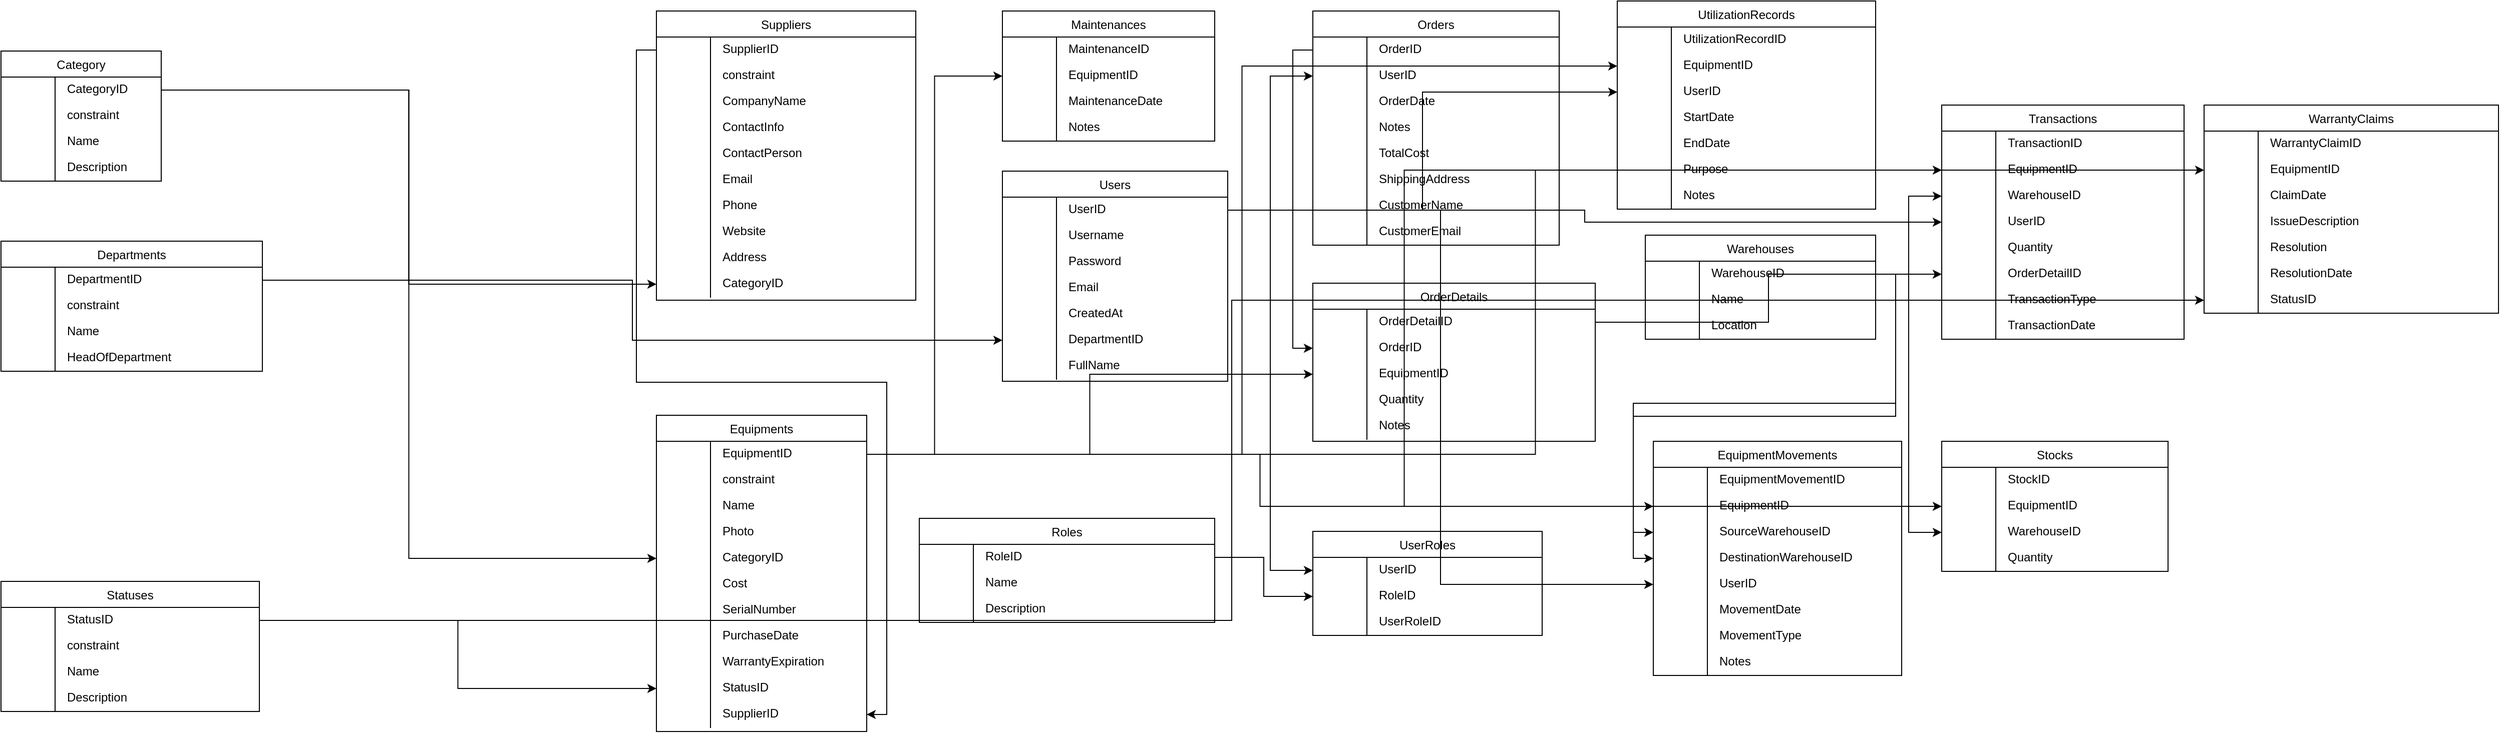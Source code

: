 <mxfile version="25.0.3">
  <diagram name="Page-1" id="T10DW3ObnOzF1mfJe_60">
    <mxGraphModel dx="1403" dy="2240" grid="1" gridSize="10" guides="1" tooltips="1" connect="1" arrows="1" fold="1" page="1" pageScale="1" pageWidth="827" pageHeight="1169" math="0" shadow="0">
      <root>
        <mxCell id="0" />
        <mxCell id="1" parent="0" />
        <mxCell id="HZIiBSOwdoPRaEt3oadx-533" value="Category" style="swimlane;fontStyle=0;childLayout=stackLayout;horizontal=1;startSize=26;fillColor=default;horizontalStack=0;resizeParent=1;resizeLast=0;collapsible=1;marginBottom=0;swimlaneFillColor=default;align=center;" vertex="1" parent="1">
          <mxGeometry x="40" y="40" width="160" height="130" as="geometry" />
        </mxCell>
        <mxCell id="HZIiBSOwdoPRaEt3oadx-534" value="CategoryID" style="shape=partialRectangle;top=0;left=0;right=0;bottom=0;align=left;verticalAlign=top;spacingTop=-2;fillColor=none;spacingLeft=64;spacingRight=4;overflow=hidden;rotatable=0;points=[[0,0.5],[1,0.5]];portConstraint=eastwest;dropTarget=0;" vertex="1" parent="HZIiBSOwdoPRaEt3oadx-533">
          <mxGeometry y="26" width="160" height="26" as="geometry" />
        </mxCell>
        <mxCell id="HZIiBSOwdoPRaEt3oadx-535" value="" style="shape=partialRectangle;top=0;left=0;bottom=0;fillColor=none;align=left;verticalAlign=middle;spacingLeft=4;spacingRight=4;overflow=hidden;rotatable=180;points=[];portConstraint=eastwest;part=1;" vertex="1" connectable="0" parent="HZIiBSOwdoPRaEt3oadx-534">
          <mxGeometry width="54" height="26" as="geometry" />
        </mxCell>
        <mxCell id="HZIiBSOwdoPRaEt3oadx-536" value="constraint" style="shape=partialRectangle;top=0;left=0;right=0;bottom=0;align=left;verticalAlign=top;spacingTop=-2;fillColor=none;spacingLeft=64;spacingRight=4;overflow=hidden;rotatable=0;points=[[0,0.5],[1,0.5]];portConstraint=eastwest;dropTarget=0;" vertex="1" parent="HZIiBSOwdoPRaEt3oadx-533">
          <mxGeometry y="52" width="160" height="26" as="geometry" />
        </mxCell>
        <mxCell id="HZIiBSOwdoPRaEt3oadx-537" value="" style="shape=partialRectangle;top=0;left=0;bottom=0;fillColor=none;align=left;verticalAlign=middle;spacingLeft=4;spacingRight=4;overflow=hidden;rotatable=180;points=[];portConstraint=eastwest;part=1;" vertex="1" connectable="0" parent="HZIiBSOwdoPRaEt3oadx-536">
          <mxGeometry width="54" height="26" as="geometry" />
        </mxCell>
        <mxCell id="HZIiBSOwdoPRaEt3oadx-538" value="Name" style="shape=partialRectangle;top=0;left=0;right=0;bottom=0;align=left;verticalAlign=top;spacingTop=-2;fillColor=none;spacingLeft=64;spacingRight=4;overflow=hidden;rotatable=0;points=[[0,0.5],[1,0.5]];portConstraint=eastwest;dropTarget=0;" vertex="1" parent="HZIiBSOwdoPRaEt3oadx-533">
          <mxGeometry y="78" width="160" height="26" as="geometry" />
        </mxCell>
        <mxCell id="HZIiBSOwdoPRaEt3oadx-539" value="" style="shape=partialRectangle;top=0;left=0;bottom=0;fillColor=none;align=left;verticalAlign=middle;spacingLeft=4;spacingRight=4;overflow=hidden;rotatable=180;points=[];portConstraint=eastwest;part=1;" vertex="1" connectable="0" parent="HZIiBSOwdoPRaEt3oadx-538">
          <mxGeometry width="54" height="26" as="geometry" />
        </mxCell>
        <mxCell id="HZIiBSOwdoPRaEt3oadx-540" value="Description" style="shape=partialRectangle;top=0;left=0;right=0;bottom=0;align=left;verticalAlign=top;spacingTop=-2;fillColor=none;spacingLeft=64;spacingRight=4;overflow=hidden;rotatable=0;points=[[0,0.5],[1,0.5]];portConstraint=eastwest;dropTarget=0;" vertex="1" parent="HZIiBSOwdoPRaEt3oadx-533">
          <mxGeometry y="104" width="160" height="26" as="geometry" />
        </mxCell>
        <mxCell id="HZIiBSOwdoPRaEt3oadx-541" value="" style="shape=partialRectangle;top=0;left=0;bottom=0;fillColor=none;align=left;verticalAlign=middle;spacingLeft=4;spacingRight=4;overflow=hidden;rotatable=180;points=[];portConstraint=eastwest;part=1;" vertex="1" connectable="0" parent="HZIiBSOwdoPRaEt3oadx-540">
          <mxGeometry width="54" height="26" as="geometry" />
        </mxCell>
        <mxCell id="HZIiBSOwdoPRaEt3oadx-542" value="Departments" style="swimlane;fontStyle=0;childLayout=stackLayout;horizontal=1;startSize=26;fillColor=default;horizontalStack=0;resizeParent=1;resizeLast=0;collapsible=1;marginBottom=0;swimlaneFillColor=default;align=center;" vertex="1" parent="1">
          <mxGeometry x="40" y="230" width="261" height="130" as="geometry" />
        </mxCell>
        <mxCell id="HZIiBSOwdoPRaEt3oadx-543" value="DepartmentID" style="shape=partialRectangle;top=0;left=0;right=0;bottom=0;align=left;verticalAlign=top;spacingTop=-2;fillColor=none;spacingLeft=64;spacingRight=4;overflow=hidden;rotatable=0;points=[[0,0.5],[1,0.5]];portConstraint=eastwest;dropTarget=0;" vertex="1" parent="HZIiBSOwdoPRaEt3oadx-542">
          <mxGeometry y="26" width="261" height="26" as="geometry" />
        </mxCell>
        <mxCell id="HZIiBSOwdoPRaEt3oadx-544" value="" style="shape=partialRectangle;top=0;left=0;bottom=0;fillColor=none;align=left;verticalAlign=middle;spacingLeft=4;spacingRight=4;overflow=hidden;rotatable=180;points=[];portConstraint=eastwest;part=1;" vertex="1" connectable="0" parent="HZIiBSOwdoPRaEt3oadx-543">
          <mxGeometry width="54" height="26" as="geometry" />
        </mxCell>
        <mxCell id="HZIiBSOwdoPRaEt3oadx-545" value="constraint" style="shape=partialRectangle;top=0;left=0;right=0;bottom=0;align=left;verticalAlign=top;spacingTop=-2;fillColor=none;spacingLeft=64;spacingRight=4;overflow=hidden;rotatable=0;points=[[0,0.5],[1,0.5]];portConstraint=eastwest;dropTarget=0;" vertex="1" parent="HZIiBSOwdoPRaEt3oadx-542">
          <mxGeometry y="52" width="261" height="26" as="geometry" />
        </mxCell>
        <mxCell id="HZIiBSOwdoPRaEt3oadx-546" value="" style="shape=partialRectangle;top=0;left=0;bottom=0;fillColor=none;align=left;verticalAlign=middle;spacingLeft=4;spacingRight=4;overflow=hidden;rotatable=180;points=[];portConstraint=eastwest;part=1;" vertex="1" connectable="0" parent="HZIiBSOwdoPRaEt3oadx-545">
          <mxGeometry width="54" height="26" as="geometry" />
        </mxCell>
        <mxCell id="HZIiBSOwdoPRaEt3oadx-547" value="Name" style="shape=partialRectangle;top=0;left=0;right=0;bottom=0;align=left;verticalAlign=top;spacingTop=-2;fillColor=none;spacingLeft=64;spacingRight=4;overflow=hidden;rotatable=0;points=[[0,0.5],[1,0.5]];portConstraint=eastwest;dropTarget=0;" vertex="1" parent="HZIiBSOwdoPRaEt3oadx-542">
          <mxGeometry y="78" width="261" height="26" as="geometry" />
        </mxCell>
        <mxCell id="HZIiBSOwdoPRaEt3oadx-548" value="" style="shape=partialRectangle;top=0;left=0;bottom=0;fillColor=none;align=left;verticalAlign=middle;spacingLeft=4;spacingRight=4;overflow=hidden;rotatable=180;points=[];portConstraint=eastwest;part=1;" vertex="1" connectable="0" parent="HZIiBSOwdoPRaEt3oadx-547">
          <mxGeometry width="54" height="26" as="geometry" />
        </mxCell>
        <mxCell id="HZIiBSOwdoPRaEt3oadx-549" value="HeadOfDepartment" style="shape=partialRectangle;top=0;left=0;right=0;bottom=0;align=left;verticalAlign=top;spacingTop=-2;fillColor=none;spacingLeft=64;spacingRight=4;overflow=hidden;rotatable=0;points=[[0,0.5],[1,0.5]];portConstraint=eastwest;dropTarget=0;" vertex="1" parent="HZIiBSOwdoPRaEt3oadx-542">
          <mxGeometry y="104" width="261" height="26" as="geometry" />
        </mxCell>
        <mxCell id="HZIiBSOwdoPRaEt3oadx-550" value="" style="shape=partialRectangle;top=0;left=0;bottom=0;fillColor=none;align=left;verticalAlign=middle;spacingLeft=4;spacingRight=4;overflow=hidden;rotatable=180;points=[];portConstraint=eastwest;part=1;" vertex="1" connectable="0" parent="HZIiBSOwdoPRaEt3oadx-549">
          <mxGeometry width="54" height="26" as="geometry" />
        </mxCell>
        <mxCell id="HZIiBSOwdoPRaEt3oadx-551" value="Roles" style="swimlane;fontStyle=0;childLayout=stackLayout;horizontal=1;startSize=26;fillColor=default;horizontalStack=0;resizeParent=1;resizeLast=0;collapsible=1;marginBottom=0;swimlaneFillColor=default;align=center;" vertex="1" parent="1">
          <mxGeometry x="957" y="507" width="295" height="104" as="geometry" />
        </mxCell>
        <mxCell id="HZIiBSOwdoPRaEt3oadx-552" value="RoleID" style="shape=partialRectangle;top=0;left=0;right=0;bottom=0;align=left;verticalAlign=top;spacingTop=-2;fillColor=none;spacingLeft=64;spacingRight=4;overflow=hidden;rotatable=0;points=[[0,0.5],[1,0.5]];portConstraint=eastwest;dropTarget=0;" vertex="1" parent="HZIiBSOwdoPRaEt3oadx-551">
          <mxGeometry y="26" width="295" height="26" as="geometry" />
        </mxCell>
        <mxCell id="HZIiBSOwdoPRaEt3oadx-553" value="" style="shape=partialRectangle;top=0;left=0;bottom=0;fillColor=none;align=left;verticalAlign=middle;spacingLeft=4;spacingRight=4;overflow=hidden;rotatable=180;points=[];portConstraint=eastwest;part=1;" vertex="1" connectable="0" parent="HZIiBSOwdoPRaEt3oadx-552">
          <mxGeometry width="54" height="26" as="geometry" />
        </mxCell>
        <mxCell id="HZIiBSOwdoPRaEt3oadx-556" value="Name" style="shape=partialRectangle;top=0;left=0;right=0;bottom=0;align=left;verticalAlign=top;spacingTop=-2;fillColor=none;spacingLeft=64;spacingRight=4;overflow=hidden;rotatable=0;points=[[0,0.5],[1,0.5]];portConstraint=eastwest;dropTarget=0;" vertex="1" parent="HZIiBSOwdoPRaEt3oadx-551">
          <mxGeometry y="52" width="295" height="26" as="geometry" />
        </mxCell>
        <mxCell id="HZIiBSOwdoPRaEt3oadx-557" value="" style="shape=partialRectangle;top=0;left=0;bottom=0;fillColor=none;align=left;verticalAlign=middle;spacingLeft=4;spacingRight=4;overflow=hidden;rotatable=180;points=[];portConstraint=eastwest;part=1;" vertex="1" connectable="0" parent="HZIiBSOwdoPRaEt3oadx-556">
          <mxGeometry width="54" height="26" as="geometry" />
        </mxCell>
        <mxCell id="HZIiBSOwdoPRaEt3oadx-558" value="Description" style="shape=partialRectangle;top=0;left=0;right=0;bottom=0;align=left;verticalAlign=top;spacingTop=-2;fillColor=none;spacingLeft=64;spacingRight=4;overflow=hidden;rotatable=0;points=[[0,0.5],[1,0.5]];portConstraint=eastwest;dropTarget=0;" vertex="1" parent="HZIiBSOwdoPRaEt3oadx-551">
          <mxGeometry y="78" width="295" height="26" as="geometry" />
        </mxCell>
        <mxCell id="HZIiBSOwdoPRaEt3oadx-559" value="" style="shape=partialRectangle;top=0;left=0;bottom=0;fillColor=none;align=left;verticalAlign=middle;spacingLeft=4;spacingRight=4;overflow=hidden;rotatable=180;points=[];portConstraint=eastwest;part=1;" vertex="1" connectable="0" parent="HZIiBSOwdoPRaEt3oadx-558">
          <mxGeometry width="54" height="26" as="geometry" />
        </mxCell>
        <mxCell id="HZIiBSOwdoPRaEt3oadx-560" value="Statuses" style="swimlane;fontStyle=0;childLayout=stackLayout;horizontal=1;startSize=26;fillColor=default;horizontalStack=0;resizeParent=1;resizeLast=0;collapsible=1;marginBottom=0;swimlaneFillColor=default;align=center;" vertex="1" parent="1">
          <mxGeometry x="40" y="570" width="258" height="130" as="geometry" />
        </mxCell>
        <mxCell id="HZIiBSOwdoPRaEt3oadx-561" value="StatusID" style="shape=partialRectangle;top=0;left=0;right=0;bottom=0;align=left;verticalAlign=top;spacingTop=-2;fillColor=none;spacingLeft=64;spacingRight=4;overflow=hidden;rotatable=0;points=[[0,0.5],[1,0.5]];portConstraint=eastwest;dropTarget=0;" vertex="1" parent="HZIiBSOwdoPRaEt3oadx-560">
          <mxGeometry y="26" width="258" height="26" as="geometry" />
        </mxCell>
        <mxCell id="HZIiBSOwdoPRaEt3oadx-562" value="" style="shape=partialRectangle;top=0;left=0;bottom=0;fillColor=none;align=left;verticalAlign=middle;spacingLeft=4;spacingRight=4;overflow=hidden;rotatable=180;points=[];portConstraint=eastwest;part=1;" vertex="1" connectable="0" parent="HZIiBSOwdoPRaEt3oadx-561">
          <mxGeometry width="54" height="26" as="geometry" />
        </mxCell>
        <mxCell id="HZIiBSOwdoPRaEt3oadx-563" value="constraint" style="shape=partialRectangle;top=0;left=0;right=0;bottom=0;align=left;verticalAlign=top;spacingTop=-2;fillColor=none;spacingLeft=64;spacingRight=4;overflow=hidden;rotatable=0;points=[[0,0.5],[1,0.5]];portConstraint=eastwest;dropTarget=0;" vertex="1" parent="HZIiBSOwdoPRaEt3oadx-560">
          <mxGeometry y="52" width="258" height="26" as="geometry" />
        </mxCell>
        <mxCell id="HZIiBSOwdoPRaEt3oadx-564" value="" style="shape=partialRectangle;top=0;left=0;bottom=0;fillColor=none;align=left;verticalAlign=middle;spacingLeft=4;spacingRight=4;overflow=hidden;rotatable=180;points=[];portConstraint=eastwest;part=1;" vertex="1" connectable="0" parent="HZIiBSOwdoPRaEt3oadx-563">
          <mxGeometry width="54" height="26" as="geometry" />
        </mxCell>
        <mxCell id="HZIiBSOwdoPRaEt3oadx-565" value="Name" style="shape=partialRectangle;top=0;left=0;right=0;bottom=0;align=left;verticalAlign=top;spacingTop=-2;fillColor=none;spacingLeft=64;spacingRight=4;overflow=hidden;rotatable=0;points=[[0,0.5],[1,0.5]];portConstraint=eastwest;dropTarget=0;" vertex="1" parent="HZIiBSOwdoPRaEt3oadx-560">
          <mxGeometry y="78" width="258" height="26" as="geometry" />
        </mxCell>
        <mxCell id="HZIiBSOwdoPRaEt3oadx-566" value="" style="shape=partialRectangle;top=0;left=0;bottom=0;fillColor=none;align=left;verticalAlign=middle;spacingLeft=4;spacingRight=4;overflow=hidden;rotatable=180;points=[];portConstraint=eastwest;part=1;" vertex="1" connectable="0" parent="HZIiBSOwdoPRaEt3oadx-565">
          <mxGeometry width="54" height="26" as="geometry" />
        </mxCell>
        <mxCell id="HZIiBSOwdoPRaEt3oadx-567" value="Description" style="shape=partialRectangle;top=0;left=0;right=0;bottom=0;align=left;verticalAlign=top;spacingTop=-2;fillColor=none;spacingLeft=64;spacingRight=4;overflow=hidden;rotatable=0;points=[[0,0.5],[1,0.5]];portConstraint=eastwest;dropTarget=0;" vertex="1" parent="HZIiBSOwdoPRaEt3oadx-560">
          <mxGeometry y="104" width="258" height="26" as="geometry" />
        </mxCell>
        <mxCell id="HZIiBSOwdoPRaEt3oadx-568" value="" style="shape=partialRectangle;top=0;left=0;bottom=0;fillColor=none;align=left;verticalAlign=middle;spacingLeft=4;spacingRight=4;overflow=hidden;rotatable=180;points=[];portConstraint=eastwest;part=1;" vertex="1" connectable="0" parent="HZIiBSOwdoPRaEt3oadx-567">
          <mxGeometry width="54" height="26" as="geometry" />
        </mxCell>
        <mxCell id="HZIiBSOwdoPRaEt3oadx-569" value="Suppliers" style="swimlane;fontStyle=0;childLayout=stackLayout;horizontal=1;startSize=26;fillColor=default;horizontalStack=0;resizeParent=1;resizeLast=0;collapsible=1;marginBottom=0;swimlaneFillColor=default;align=center;" vertex="1" parent="1">
          <mxGeometry x="694.5" width="259" height="289" as="geometry" />
        </mxCell>
        <mxCell id="HZIiBSOwdoPRaEt3oadx-570" value="SupplierID" style="shape=partialRectangle;top=0;left=0;right=0;bottom=0;align=left;verticalAlign=top;spacingTop=-2;fillColor=none;spacingLeft=64;spacingRight=4;overflow=hidden;rotatable=0;points=[[0,0.5],[1,0.5]];portConstraint=eastwest;dropTarget=0;" vertex="1" parent="HZIiBSOwdoPRaEt3oadx-569">
          <mxGeometry y="26" width="259" height="26" as="geometry" />
        </mxCell>
        <mxCell id="HZIiBSOwdoPRaEt3oadx-571" value="" style="shape=partialRectangle;top=0;left=0;bottom=0;fillColor=none;align=left;verticalAlign=middle;spacingLeft=4;spacingRight=4;overflow=hidden;rotatable=180;points=[];portConstraint=eastwest;part=1;" vertex="1" connectable="0" parent="HZIiBSOwdoPRaEt3oadx-570">
          <mxGeometry width="54" height="26" as="geometry" />
        </mxCell>
        <mxCell id="HZIiBSOwdoPRaEt3oadx-572" value="constraint" style="shape=partialRectangle;top=0;left=0;right=0;bottom=0;align=left;verticalAlign=top;spacingTop=-2;fillColor=none;spacingLeft=64;spacingRight=4;overflow=hidden;rotatable=0;points=[[0,0.5],[1,0.5]];portConstraint=eastwest;dropTarget=0;" vertex="1" parent="HZIiBSOwdoPRaEt3oadx-569">
          <mxGeometry y="52" width="259" height="26" as="geometry" />
        </mxCell>
        <mxCell id="HZIiBSOwdoPRaEt3oadx-573" value="" style="shape=partialRectangle;top=0;left=0;bottom=0;fillColor=none;align=left;verticalAlign=middle;spacingLeft=4;spacingRight=4;overflow=hidden;rotatable=180;points=[];portConstraint=eastwest;part=1;" vertex="1" connectable="0" parent="HZIiBSOwdoPRaEt3oadx-572">
          <mxGeometry width="54" height="26" as="geometry" />
        </mxCell>
        <mxCell id="HZIiBSOwdoPRaEt3oadx-574" value="CompanyName" style="shape=partialRectangle;top=0;left=0;right=0;bottom=0;align=left;verticalAlign=top;spacingTop=-2;fillColor=none;spacingLeft=64;spacingRight=4;overflow=hidden;rotatable=0;points=[[0,0.5],[1,0.5]];portConstraint=eastwest;dropTarget=0;" vertex="1" parent="HZIiBSOwdoPRaEt3oadx-569">
          <mxGeometry y="78" width="259" height="26" as="geometry" />
        </mxCell>
        <mxCell id="HZIiBSOwdoPRaEt3oadx-575" value="" style="shape=partialRectangle;top=0;left=0;bottom=0;fillColor=none;align=left;verticalAlign=middle;spacingLeft=4;spacingRight=4;overflow=hidden;rotatable=180;points=[];portConstraint=eastwest;part=1;" vertex="1" connectable="0" parent="HZIiBSOwdoPRaEt3oadx-574">
          <mxGeometry width="54" height="26" as="geometry" />
        </mxCell>
        <mxCell id="HZIiBSOwdoPRaEt3oadx-576" value="ContactInfo" style="shape=partialRectangle;top=0;left=0;right=0;bottom=0;align=left;verticalAlign=top;spacingTop=-2;fillColor=none;spacingLeft=64;spacingRight=4;overflow=hidden;rotatable=0;points=[[0,0.5],[1,0.5]];portConstraint=eastwest;dropTarget=0;" vertex="1" parent="HZIiBSOwdoPRaEt3oadx-569">
          <mxGeometry y="104" width="259" height="26" as="geometry" />
        </mxCell>
        <mxCell id="HZIiBSOwdoPRaEt3oadx-577" value="" style="shape=partialRectangle;top=0;left=0;bottom=0;fillColor=none;align=left;verticalAlign=middle;spacingLeft=4;spacingRight=4;overflow=hidden;rotatable=180;points=[];portConstraint=eastwest;part=1;" vertex="1" connectable="0" parent="HZIiBSOwdoPRaEt3oadx-576">
          <mxGeometry width="54" height="26" as="geometry" />
        </mxCell>
        <mxCell id="HZIiBSOwdoPRaEt3oadx-578" value="ContactPerson" style="shape=partialRectangle;top=0;left=0;right=0;bottom=0;align=left;verticalAlign=top;spacingTop=-2;fillColor=none;spacingLeft=64;spacingRight=4;overflow=hidden;rotatable=0;points=[[0,0.5],[1,0.5]];portConstraint=eastwest;dropTarget=0;" vertex="1" parent="HZIiBSOwdoPRaEt3oadx-569">
          <mxGeometry y="130" width="259" height="26" as="geometry" />
        </mxCell>
        <mxCell id="HZIiBSOwdoPRaEt3oadx-579" value="" style="shape=partialRectangle;top=0;left=0;bottom=0;fillColor=none;align=left;verticalAlign=middle;spacingLeft=4;spacingRight=4;overflow=hidden;rotatable=180;points=[];portConstraint=eastwest;part=1;" vertex="1" connectable="0" parent="HZIiBSOwdoPRaEt3oadx-578">
          <mxGeometry width="54" height="26" as="geometry" />
        </mxCell>
        <mxCell id="HZIiBSOwdoPRaEt3oadx-580" value="Email" style="shape=partialRectangle;top=0;left=0;right=0;bottom=0;align=left;verticalAlign=top;spacingTop=-2;fillColor=none;spacingLeft=64;spacingRight=4;overflow=hidden;rotatable=0;points=[[0,0.5],[1,0.5]];portConstraint=eastwest;dropTarget=0;" vertex="1" parent="HZIiBSOwdoPRaEt3oadx-569">
          <mxGeometry y="156" width="259" height="26" as="geometry" />
        </mxCell>
        <mxCell id="HZIiBSOwdoPRaEt3oadx-581" value="" style="shape=partialRectangle;top=0;left=0;bottom=0;fillColor=none;align=left;verticalAlign=middle;spacingLeft=4;spacingRight=4;overflow=hidden;rotatable=180;points=[];portConstraint=eastwest;part=1;" vertex="1" connectable="0" parent="HZIiBSOwdoPRaEt3oadx-580">
          <mxGeometry width="54" height="26" as="geometry" />
        </mxCell>
        <mxCell id="HZIiBSOwdoPRaEt3oadx-582" value="Phone" style="shape=partialRectangle;top=0;left=0;right=0;bottom=0;align=left;verticalAlign=top;spacingTop=-2;fillColor=none;spacingLeft=64;spacingRight=4;overflow=hidden;rotatable=0;points=[[0,0.5],[1,0.5]];portConstraint=eastwest;dropTarget=0;" vertex="1" parent="HZIiBSOwdoPRaEt3oadx-569">
          <mxGeometry y="182" width="259" height="26" as="geometry" />
        </mxCell>
        <mxCell id="HZIiBSOwdoPRaEt3oadx-583" value="" style="shape=partialRectangle;top=0;left=0;bottom=0;fillColor=none;align=left;verticalAlign=middle;spacingLeft=4;spacingRight=4;overflow=hidden;rotatable=180;points=[];portConstraint=eastwest;part=1;" vertex="1" connectable="0" parent="HZIiBSOwdoPRaEt3oadx-582">
          <mxGeometry width="54" height="26" as="geometry" />
        </mxCell>
        <mxCell id="HZIiBSOwdoPRaEt3oadx-584" value="Website" style="shape=partialRectangle;top=0;left=0;right=0;bottom=0;align=left;verticalAlign=top;spacingTop=-2;fillColor=none;spacingLeft=64;spacingRight=4;overflow=hidden;rotatable=0;points=[[0,0.5],[1,0.5]];portConstraint=eastwest;dropTarget=0;" vertex="1" parent="HZIiBSOwdoPRaEt3oadx-569">
          <mxGeometry y="208" width="259" height="26" as="geometry" />
        </mxCell>
        <mxCell id="HZIiBSOwdoPRaEt3oadx-585" value="" style="shape=partialRectangle;top=0;left=0;bottom=0;fillColor=none;align=left;verticalAlign=middle;spacingLeft=4;spacingRight=4;overflow=hidden;rotatable=180;points=[];portConstraint=eastwest;part=1;" vertex="1" connectable="0" parent="HZIiBSOwdoPRaEt3oadx-584">
          <mxGeometry width="54" height="26" as="geometry" />
        </mxCell>
        <mxCell id="HZIiBSOwdoPRaEt3oadx-586" value="Address" style="shape=partialRectangle;top=0;left=0;right=0;bottom=0;align=left;verticalAlign=top;spacingTop=-2;fillColor=none;spacingLeft=64;spacingRight=4;overflow=hidden;rotatable=0;points=[[0,0.5],[1,0.5]];portConstraint=eastwest;dropTarget=0;" vertex="1" parent="HZIiBSOwdoPRaEt3oadx-569">
          <mxGeometry y="234" width="259" height="26" as="geometry" />
        </mxCell>
        <mxCell id="HZIiBSOwdoPRaEt3oadx-587" value="" style="shape=partialRectangle;top=0;left=0;bottom=0;fillColor=none;align=left;verticalAlign=middle;spacingLeft=4;spacingRight=4;overflow=hidden;rotatable=180;points=[];portConstraint=eastwest;part=1;" vertex="1" connectable="0" parent="HZIiBSOwdoPRaEt3oadx-586">
          <mxGeometry width="54" height="26" as="geometry" />
        </mxCell>
        <mxCell id="HZIiBSOwdoPRaEt3oadx-588" value="CategoryID" style="shape=partialRectangle;top=0;left=0;right=0;bottom=0;align=left;verticalAlign=top;spacingTop=-2;fillColor=none;spacingLeft=64;spacingRight=4;overflow=hidden;rotatable=0;points=[[0,0.5],[1,0.5]];portConstraint=eastwest;dropTarget=0;" vertex="1" parent="HZIiBSOwdoPRaEt3oadx-569">
          <mxGeometry y="260" width="259" height="26" as="geometry" />
        </mxCell>
        <mxCell id="HZIiBSOwdoPRaEt3oadx-589" value="" style="shape=partialRectangle;top=0;left=0;bottom=0;fillColor=none;align=left;verticalAlign=middle;spacingLeft=4;spacingRight=4;overflow=hidden;rotatable=180;points=[];portConstraint=eastwest;part=1;" vertex="1" connectable="0" parent="HZIiBSOwdoPRaEt3oadx-588">
          <mxGeometry width="54" height="26" as="geometry" />
        </mxCell>
        <mxCell id="HZIiBSOwdoPRaEt3oadx-596" value="Equipments" style="swimlane;fontStyle=0;childLayout=stackLayout;horizontal=1;startSize=26;fillColor=default;horizontalStack=0;resizeParent=1;resizeLast=0;collapsible=1;marginBottom=0;swimlaneFillColor=default;align=center;" vertex="1" parent="1">
          <mxGeometry x="694.5" y="404" width="210" height="316" as="geometry" />
        </mxCell>
        <mxCell id="HZIiBSOwdoPRaEt3oadx-597" value="EquipmentID" style="shape=partialRectangle;top=0;left=0;right=0;bottom=0;align=left;verticalAlign=top;spacingTop=-2;fillColor=none;spacingLeft=64;spacingRight=4;overflow=hidden;rotatable=0;points=[[0,0.5],[1,0.5]];portConstraint=eastwest;dropTarget=0;" vertex="1" parent="HZIiBSOwdoPRaEt3oadx-596">
          <mxGeometry y="26" width="210" height="26" as="geometry" />
        </mxCell>
        <mxCell id="HZIiBSOwdoPRaEt3oadx-598" value="" style="shape=partialRectangle;top=0;left=0;bottom=0;fillColor=none;align=left;verticalAlign=middle;spacingLeft=4;spacingRight=4;overflow=hidden;rotatable=180;points=[];portConstraint=eastwest;part=1;" vertex="1" connectable="0" parent="HZIiBSOwdoPRaEt3oadx-597">
          <mxGeometry width="54" height="26" as="geometry" />
        </mxCell>
        <mxCell id="HZIiBSOwdoPRaEt3oadx-599" value="constraint" style="shape=partialRectangle;top=0;left=0;right=0;bottom=0;align=left;verticalAlign=top;spacingTop=-2;fillColor=none;spacingLeft=64;spacingRight=4;overflow=hidden;rotatable=0;points=[[0,0.5],[1,0.5]];portConstraint=eastwest;dropTarget=0;" vertex="1" parent="HZIiBSOwdoPRaEt3oadx-596">
          <mxGeometry y="52" width="210" height="26" as="geometry" />
        </mxCell>
        <mxCell id="HZIiBSOwdoPRaEt3oadx-600" value="" style="shape=partialRectangle;top=0;left=0;bottom=0;fillColor=none;align=left;verticalAlign=middle;spacingLeft=4;spacingRight=4;overflow=hidden;rotatable=180;points=[];portConstraint=eastwest;part=1;" vertex="1" connectable="0" parent="HZIiBSOwdoPRaEt3oadx-599">
          <mxGeometry width="54" height="26" as="geometry" />
        </mxCell>
        <mxCell id="HZIiBSOwdoPRaEt3oadx-601" value="Name" style="shape=partialRectangle;top=0;left=0;right=0;bottom=0;align=left;verticalAlign=top;spacingTop=-2;fillColor=none;spacingLeft=64;spacingRight=4;overflow=hidden;rotatable=0;points=[[0,0.5],[1,0.5]];portConstraint=eastwest;dropTarget=0;" vertex="1" parent="HZIiBSOwdoPRaEt3oadx-596">
          <mxGeometry y="78" width="210" height="26" as="geometry" />
        </mxCell>
        <mxCell id="HZIiBSOwdoPRaEt3oadx-602" value="" style="shape=partialRectangle;top=0;left=0;bottom=0;fillColor=none;align=left;verticalAlign=middle;spacingLeft=4;spacingRight=4;overflow=hidden;rotatable=180;points=[];portConstraint=eastwest;part=1;" vertex="1" connectable="0" parent="HZIiBSOwdoPRaEt3oadx-601">
          <mxGeometry width="54" height="26" as="geometry" />
        </mxCell>
        <mxCell id="HZIiBSOwdoPRaEt3oadx-603" value="Photo" style="shape=partialRectangle;top=0;left=0;right=0;bottom=0;align=left;verticalAlign=top;spacingTop=-2;fillColor=none;spacingLeft=64;spacingRight=4;overflow=hidden;rotatable=0;points=[[0,0.5],[1,0.5]];portConstraint=eastwest;dropTarget=0;" vertex="1" parent="HZIiBSOwdoPRaEt3oadx-596">
          <mxGeometry y="104" width="210" height="26" as="geometry" />
        </mxCell>
        <mxCell id="HZIiBSOwdoPRaEt3oadx-604" value="" style="shape=partialRectangle;top=0;left=0;bottom=0;fillColor=none;align=left;verticalAlign=middle;spacingLeft=4;spacingRight=4;overflow=hidden;rotatable=180;points=[];portConstraint=eastwest;part=1;" vertex="1" connectable="0" parent="HZIiBSOwdoPRaEt3oadx-603">
          <mxGeometry width="54" height="26" as="geometry" />
        </mxCell>
        <mxCell id="HZIiBSOwdoPRaEt3oadx-605" value="CategoryID" style="shape=partialRectangle;top=0;left=0;right=0;bottom=0;align=left;verticalAlign=top;spacingTop=-2;fillColor=none;spacingLeft=64;spacingRight=4;overflow=hidden;rotatable=0;points=[[0,0.5],[1,0.5]];portConstraint=eastwest;dropTarget=0;" vertex="1" parent="HZIiBSOwdoPRaEt3oadx-596">
          <mxGeometry y="130" width="210" height="26" as="geometry" />
        </mxCell>
        <mxCell id="HZIiBSOwdoPRaEt3oadx-606" value="" style="shape=partialRectangle;top=0;left=0;bottom=0;fillColor=none;align=left;verticalAlign=middle;spacingLeft=4;spacingRight=4;overflow=hidden;rotatable=180;points=[];portConstraint=eastwest;part=1;" vertex="1" connectable="0" parent="HZIiBSOwdoPRaEt3oadx-605">
          <mxGeometry width="54" height="26" as="geometry" />
        </mxCell>
        <mxCell id="HZIiBSOwdoPRaEt3oadx-613" value="Cost" style="shape=partialRectangle;top=0;left=0;right=0;bottom=0;align=left;verticalAlign=top;spacingTop=-2;fillColor=none;spacingLeft=64;spacingRight=4;overflow=hidden;rotatable=0;points=[[0,0.5],[1,0.5]];portConstraint=eastwest;dropTarget=0;" vertex="1" parent="HZIiBSOwdoPRaEt3oadx-596">
          <mxGeometry y="156" width="210" height="26" as="geometry" />
        </mxCell>
        <mxCell id="HZIiBSOwdoPRaEt3oadx-614" value="" style="shape=partialRectangle;top=0;left=0;bottom=0;fillColor=none;align=left;verticalAlign=middle;spacingLeft=4;spacingRight=4;overflow=hidden;rotatable=180;points=[];portConstraint=eastwest;part=1;" vertex="1" connectable="0" parent="HZIiBSOwdoPRaEt3oadx-613">
          <mxGeometry width="54" height="26" as="geometry" />
        </mxCell>
        <mxCell id="HZIiBSOwdoPRaEt3oadx-615" value="SerialNumber" style="shape=partialRectangle;top=0;left=0;right=0;bottom=0;align=left;verticalAlign=top;spacingTop=-2;fillColor=none;spacingLeft=64;spacingRight=4;overflow=hidden;rotatable=0;points=[[0,0.5],[1,0.5]];portConstraint=eastwest;dropTarget=0;" vertex="1" parent="HZIiBSOwdoPRaEt3oadx-596">
          <mxGeometry y="182" width="210" height="26" as="geometry" />
        </mxCell>
        <mxCell id="HZIiBSOwdoPRaEt3oadx-616" value="" style="shape=partialRectangle;top=0;left=0;bottom=0;fillColor=none;align=left;verticalAlign=middle;spacingLeft=4;spacingRight=4;overflow=hidden;rotatable=180;points=[];portConstraint=eastwest;part=1;" vertex="1" connectable="0" parent="HZIiBSOwdoPRaEt3oadx-615">
          <mxGeometry width="54" height="26" as="geometry" />
        </mxCell>
        <mxCell id="HZIiBSOwdoPRaEt3oadx-617" value="PurchaseDate" style="shape=partialRectangle;top=0;left=0;right=0;bottom=0;align=left;verticalAlign=top;spacingTop=-2;fillColor=none;spacingLeft=64;spacingRight=4;overflow=hidden;rotatable=0;points=[[0,0.5],[1,0.5]];portConstraint=eastwest;dropTarget=0;" vertex="1" parent="HZIiBSOwdoPRaEt3oadx-596">
          <mxGeometry y="208" width="210" height="26" as="geometry" />
        </mxCell>
        <mxCell id="HZIiBSOwdoPRaEt3oadx-618" value="" style="shape=partialRectangle;top=0;left=0;bottom=0;fillColor=none;align=left;verticalAlign=middle;spacingLeft=4;spacingRight=4;overflow=hidden;rotatable=180;points=[];portConstraint=eastwest;part=1;" vertex="1" connectable="0" parent="HZIiBSOwdoPRaEt3oadx-617">
          <mxGeometry width="54" height="26" as="geometry" />
        </mxCell>
        <mxCell id="HZIiBSOwdoPRaEt3oadx-619" value="WarrantyExpiration" style="shape=partialRectangle;top=0;left=0;right=0;bottom=0;align=left;verticalAlign=top;spacingTop=-2;fillColor=none;spacingLeft=64;spacingRight=4;overflow=hidden;rotatable=0;points=[[0,0.5],[1,0.5]];portConstraint=eastwest;dropTarget=0;" vertex="1" parent="HZIiBSOwdoPRaEt3oadx-596">
          <mxGeometry y="234" width="210" height="26" as="geometry" />
        </mxCell>
        <mxCell id="HZIiBSOwdoPRaEt3oadx-620" value="" style="shape=partialRectangle;top=0;left=0;bottom=0;fillColor=none;align=left;verticalAlign=middle;spacingLeft=4;spacingRight=4;overflow=hidden;rotatable=180;points=[];portConstraint=eastwest;part=1;" vertex="1" connectable="0" parent="HZIiBSOwdoPRaEt3oadx-619">
          <mxGeometry width="54" height="26" as="geometry" />
        </mxCell>
        <mxCell id="HZIiBSOwdoPRaEt3oadx-621" value="StatusID" style="shape=partialRectangle;top=0;left=0;right=0;bottom=0;align=left;verticalAlign=top;spacingTop=-2;fillColor=none;spacingLeft=64;spacingRight=4;overflow=hidden;rotatable=0;points=[[0,0.5],[1,0.5]];portConstraint=eastwest;dropTarget=0;" vertex="1" parent="HZIiBSOwdoPRaEt3oadx-596">
          <mxGeometry y="260" width="210" height="26" as="geometry" />
        </mxCell>
        <mxCell id="HZIiBSOwdoPRaEt3oadx-622" value="" style="shape=partialRectangle;top=0;left=0;bottom=0;fillColor=none;align=left;verticalAlign=middle;spacingLeft=4;spacingRight=4;overflow=hidden;rotatable=180;points=[];portConstraint=eastwest;part=1;" vertex="1" connectable="0" parent="HZIiBSOwdoPRaEt3oadx-621">
          <mxGeometry width="54" height="26" as="geometry" />
        </mxCell>
        <mxCell id="HZIiBSOwdoPRaEt3oadx-629" value="SupplierID" style="shape=partialRectangle;top=0;left=0;right=0;bottom=0;align=left;verticalAlign=top;spacingTop=-2;fillColor=none;spacingLeft=64;spacingRight=4;overflow=hidden;rotatable=0;points=[[0,0.5],[1,0.5]];portConstraint=eastwest;dropTarget=0;" vertex="1" parent="HZIiBSOwdoPRaEt3oadx-596">
          <mxGeometry y="286" width="210" height="26" as="geometry" />
        </mxCell>
        <mxCell id="HZIiBSOwdoPRaEt3oadx-630" value="" style="shape=partialRectangle;top=0;left=0;bottom=0;fillColor=none;align=left;verticalAlign=middle;spacingLeft=4;spacingRight=4;overflow=hidden;rotatable=180;points=[];portConstraint=eastwest;part=1;" vertex="1" connectable="0" parent="HZIiBSOwdoPRaEt3oadx-629">
          <mxGeometry width="54" height="26" as="geometry" />
        </mxCell>
        <mxCell id="HZIiBSOwdoPRaEt3oadx-637" value="Maintenances" style="swimlane;fontStyle=0;childLayout=stackLayout;horizontal=1;startSize=26;fillColor=default;horizontalStack=0;resizeParent=1;resizeLast=0;collapsible=1;marginBottom=0;swimlaneFillColor=default;align=center;" vertex="1" parent="1">
          <mxGeometry x="1040" width="212" height="130" as="geometry" />
        </mxCell>
        <mxCell id="HZIiBSOwdoPRaEt3oadx-638" value="MaintenanceID" style="shape=partialRectangle;top=0;left=0;right=0;bottom=0;align=left;verticalAlign=top;spacingTop=-2;fillColor=none;spacingLeft=64;spacingRight=4;overflow=hidden;rotatable=0;points=[[0,0.5],[1,0.5]];portConstraint=eastwest;dropTarget=0;" vertex="1" parent="HZIiBSOwdoPRaEt3oadx-637">
          <mxGeometry y="26" width="212" height="26" as="geometry" />
        </mxCell>
        <mxCell id="HZIiBSOwdoPRaEt3oadx-639" value="" style="shape=partialRectangle;top=0;left=0;bottom=0;fillColor=none;align=left;verticalAlign=middle;spacingLeft=4;spacingRight=4;overflow=hidden;rotatable=180;points=[];portConstraint=eastwest;part=1;" vertex="1" connectable="0" parent="HZIiBSOwdoPRaEt3oadx-638">
          <mxGeometry width="54" height="26" as="geometry" />
        </mxCell>
        <mxCell id="HZIiBSOwdoPRaEt3oadx-642" value="EquipmentID" style="shape=partialRectangle;top=0;left=0;right=0;bottom=0;align=left;verticalAlign=top;spacingTop=-2;fillColor=none;spacingLeft=64;spacingRight=4;overflow=hidden;rotatable=0;points=[[0,0.5],[1,0.5]];portConstraint=eastwest;dropTarget=0;" vertex="1" parent="HZIiBSOwdoPRaEt3oadx-637">
          <mxGeometry y="52" width="212" height="26" as="geometry" />
        </mxCell>
        <mxCell id="HZIiBSOwdoPRaEt3oadx-643" value="" style="shape=partialRectangle;top=0;left=0;bottom=0;fillColor=none;align=left;verticalAlign=middle;spacingLeft=4;spacingRight=4;overflow=hidden;rotatable=180;points=[];portConstraint=eastwest;part=1;" vertex="1" connectable="0" parent="HZIiBSOwdoPRaEt3oadx-642">
          <mxGeometry width="54" height="26" as="geometry" />
        </mxCell>
        <mxCell id="HZIiBSOwdoPRaEt3oadx-650" value="MaintenanceDate" style="shape=partialRectangle;top=0;left=0;right=0;bottom=0;align=left;verticalAlign=top;spacingTop=-2;fillColor=none;spacingLeft=64;spacingRight=4;overflow=hidden;rotatable=0;points=[[0,0.5],[1,0.5]];portConstraint=eastwest;dropTarget=0;" vertex="1" parent="HZIiBSOwdoPRaEt3oadx-637">
          <mxGeometry y="78" width="212" height="26" as="geometry" />
        </mxCell>
        <mxCell id="HZIiBSOwdoPRaEt3oadx-651" value="" style="shape=partialRectangle;top=0;left=0;bottom=0;fillColor=none;align=left;verticalAlign=middle;spacingLeft=4;spacingRight=4;overflow=hidden;rotatable=180;points=[];portConstraint=eastwest;part=1;" vertex="1" connectable="0" parent="HZIiBSOwdoPRaEt3oadx-650">
          <mxGeometry width="54" height="26" as="geometry" />
        </mxCell>
        <mxCell id="HZIiBSOwdoPRaEt3oadx-652" value="Notes" style="shape=partialRectangle;top=0;left=0;right=0;bottom=0;align=left;verticalAlign=top;spacingTop=-2;fillColor=none;spacingLeft=64;spacingRight=4;overflow=hidden;rotatable=0;points=[[0,0.5],[1,0.5]];portConstraint=eastwest;dropTarget=0;" vertex="1" parent="HZIiBSOwdoPRaEt3oadx-637">
          <mxGeometry y="104" width="212" height="26" as="geometry" />
        </mxCell>
        <mxCell id="HZIiBSOwdoPRaEt3oadx-653" value="" style="shape=partialRectangle;top=0;left=0;bottom=0;fillColor=none;align=left;verticalAlign=middle;spacingLeft=4;spacingRight=4;overflow=hidden;rotatable=180;points=[];portConstraint=eastwest;part=1;" vertex="1" connectable="0" parent="HZIiBSOwdoPRaEt3oadx-652">
          <mxGeometry width="54" height="26" as="geometry" />
        </mxCell>
        <mxCell id="HZIiBSOwdoPRaEt3oadx-654" value="Users" style="swimlane;fontStyle=0;childLayout=stackLayout;horizontal=1;startSize=26;fillColor=default;horizontalStack=0;resizeParent=1;resizeLast=0;collapsible=1;marginBottom=0;swimlaneFillColor=default;align=center;" vertex="1" parent="1">
          <mxGeometry x="1040" y="160" width="225" height="210" as="geometry" />
        </mxCell>
        <mxCell id="HZIiBSOwdoPRaEt3oadx-655" value="UserID" style="shape=partialRectangle;top=0;left=0;right=0;bottom=0;align=left;verticalAlign=top;spacingTop=-2;fillColor=none;spacingLeft=64;spacingRight=4;overflow=hidden;rotatable=0;points=[[0,0.5],[1,0.5]];portConstraint=eastwest;dropTarget=0;" vertex="1" parent="HZIiBSOwdoPRaEt3oadx-654">
          <mxGeometry y="26" width="225" height="26" as="geometry" />
        </mxCell>
        <mxCell id="HZIiBSOwdoPRaEt3oadx-656" value="" style="shape=partialRectangle;top=0;left=0;bottom=0;fillColor=none;align=left;verticalAlign=middle;spacingLeft=4;spacingRight=4;overflow=hidden;rotatable=180;points=[];portConstraint=eastwest;part=1;" vertex="1" connectable="0" parent="HZIiBSOwdoPRaEt3oadx-655">
          <mxGeometry width="54" height="26" as="geometry" />
        </mxCell>
        <mxCell id="HZIiBSOwdoPRaEt3oadx-659" value="Username" style="shape=partialRectangle;top=0;left=0;right=0;bottom=0;align=left;verticalAlign=top;spacingTop=-2;fillColor=none;spacingLeft=64;spacingRight=4;overflow=hidden;rotatable=0;points=[[0,0.5],[1,0.5]];portConstraint=eastwest;dropTarget=0;" vertex="1" parent="HZIiBSOwdoPRaEt3oadx-654">
          <mxGeometry y="52" width="225" height="26" as="geometry" />
        </mxCell>
        <mxCell id="HZIiBSOwdoPRaEt3oadx-660" value="" style="shape=partialRectangle;top=0;left=0;bottom=0;fillColor=none;align=left;verticalAlign=middle;spacingLeft=4;spacingRight=4;overflow=hidden;rotatable=180;points=[];portConstraint=eastwest;part=1;" vertex="1" connectable="0" parent="HZIiBSOwdoPRaEt3oadx-659">
          <mxGeometry width="54" height="26" as="geometry" />
        </mxCell>
        <mxCell id="HZIiBSOwdoPRaEt3oadx-661" value="Password" style="shape=partialRectangle;top=0;left=0;right=0;bottom=0;align=left;verticalAlign=top;spacingTop=-2;fillColor=none;spacingLeft=64;spacingRight=4;overflow=hidden;rotatable=0;points=[[0,0.5],[1,0.5]];portConstraint=eastwest;dropTarget=0;" vertex="1" parent="HZIiBSOwdoPRaEt3oadx-654">
          <mxGeometry y="78" width="225" height="26" as="geometry" />
        </mxCell>
        <mxCell id="HZIiBSOwdoPRaEt3oadx-662" value="" style="shape=partialRectangle;top=0;left=0;bottom=0;fillColor=none;align=left;verticalAlign=middle;spacingLeft=4;spacingRight=4;overflow=hidden;rotatable=180;points=[];portConstraint=eastwest;part=1;" vertex="1" connectable="0" parent="HZIiBSOwdoPRaEt3oadx-661">
          <mxGeometry width="54" height="26" as="geometry" />
        </mxCell>
        <mxCell id="HZIiBSOwdoPRaEt3oadx-663" value="Email" style="shape=partialRectangle;top=0;left=0;right=0;bottom=0;align=left;verticalAlign=top;spacingTop=-2;fillColor=none;spacingLeft=64;spacingRight=4;overflow=hidden;rotatable=0;points=[[0,0.5],[1,0.5]];portConstraint=eastwest;dropTarget=0;" vertex="1" parent="HZIiBSOwdoPRaEt3oadx-654">
          <mxGeometry y="104" width="225" height="26" as="geometry" />
        </mxCell>
        <mxCell id="HZIiBSOwdoPRaEt3oadx-664" value="" style="shape=partialRectangle;top=0;left=0;bottom=0;fillColor=none;align=left;verticalAlign=middle;spacingLeft=4;spacingRight=4;overflow=hidden;rotatable=180;points=[];portConstraint=eastwest;part=1;" vertex="1" connectable="0" parent="HZIiBSOwdoPRaEt3oadx-663">
          <mxGeometry width="54" height="26" as="geometry" />
        </mxCell>
        <mxCell id="HZIiBSOwdoPRaEt3oadx-665" value="CreatedAt" style="shape=partialRectangle;top=0;left=0;right=0;bottom=0;align=left;verticalAlign=top;spacingTop=-2;fillColor=none;spacingLeft=64;spacingRight=4;overflow=hidden;rotatable=0;points=[[0,0.5],[1,0.5]];portConstraint=eastwest;dropTarget=0;" vertex="1" parent="HZIiBSOwdoPRaEt3oadx-654">
          <mxGeometry y="130" width="225" height="26" as="geometry" />
        </mxCell>
        <mxCell id="HZIiBSOwdoPRaEt3oadx-666" value="" style="shape=partialRectangle;top=0;left=0;bottom=0;fillColor=none;align=left;verticalAlign=middle;spacingLeft=4;spacingRight=4;overflow=hidden;rotatable=180;points=[];portConstraint=eastwest;part=1;" vertex="1" connectable="0" parent="HZIiBSOwdoPRaEt3oadx-665">
          <mxGeometry width="54" height="26" as="geometry" />
        </mxCell>
        <mxCell id="HZIiBSOwdoPRaEt3oadx-667" value="DepartmentID" style="shape=partialRectangle;top=0;left=0;right=0;bottom=0;align=left;verticalAlign=top;spacingTop=-2;fillColor=none;spacingLeft=64;spacingRight=4;overflow=hidden;rotatable=0;points=[[0,0.5],[1,0.5]];portConstraint=eastwest;dropTarget=0;" vertex="1" parent="HZIiBSOwdoPRaEt3oadx-654">
          <mxGeometry y="156" width="225" height="26" as="geometry" />
        </mxCell>
        <mxCell id="HZIiBSOwdoPRaEt3oadx-668" value="" style="shape=partialRectangle;top=0;left=0;bottom=0;fillColor=none;align=left;verticalAlign=middle;spacingLeft=4;spacingRight=4;overflow=hidden;rotatable=180;points=[];portConstraint=eastwest;part=1;" vertex="1" connectable="0" parent="HZIiBSOwdoPRaEt3oadx-667">
          <mxGeometry width="54" height="26" as="geometry" />
        </mxCell>
        <mxCell id="HZIiBSOwdoPRaEt3oadx-673" value="FullName" style="shape=partialRectangle;top=0;left=0;right=0;bottom=0;align=left;verticalAlign=top;spacingTop=-2;fillColor=none;spacingLeft=64;spacingRight=4;overflow=hidden;rotatable=0;points=[[0,0.5],[1,0.5]];portConstraint=eastwest;dropTarget=0;" vertex="1" parent="HZIiBSOwdoPRaEt3oadx-654">
          <mxGeometry y="182" width="225" height="26" as="geometry" />
        </mxCell>
        <mxCell id="HZIiBSOwdoPRaEt3oadx-674" value="" style="shape=partialRectangle;top=0;left=0;bottom=0;fillColor=none;align=left;verticalAlign=middle;spacingLeft=4;spacingRight=4;overflow=hidden;rotatable=180;points=[];portConstraint=eastwest;part=1;" vertex="1" connectable="0" parent="HZIiBSOwdoPRaEt3oadx-673">
          <mxGeometry width="54" height="26" as="geometry" />
        </mxCell>
        <mxCell id="HZIiBSOwdoPRaEt3oadx-675" value="Orders" style="swimlane;fontStyle=0;childLayout=stackLayout;horizontal=1;startSize=26;fillColor=default;horizontalStack=0;resizeParent=1;resizeLast=0;collapsible=1;marginBottom=0;swimlaneFillColor=default;align=center;" vertex="1" parent="1">
          <mxGeometry x="1350" width="246" height="234" as="geometry" />
        </mxCell>
        <mxCell id="HZIiBSOwdoPRaEt3oadx-676" value="OrderID" style="shape=partialRectangle;top=0;left=0;right=0;bottom=0;align=left;verticalAlign=top;spacingTop=-2;fillColor=none;spacingLeft=64;spacingRight=4;overflow=hidden;rotatable=0;points=[[0,0.5],[1,0.5]];portConstraint=eastwest;dropTarget=0;" vertex="1" parent="HZIiBSOwdoPRaEt3oadx-675">
          <mxGeometry y="26" width="246" height="26" as="geometry" />
        </mxCell>
        <mxCell id="HZIiBSOwdoPRaEt3oadx-677" value="" style="shape=partialRectangle;top=0;left=0;bottom=0;fillColor=none;align=left;verticalAlign=middle;spacingLeft=4;spacingRight=4;overflow=hidden;rotatable=180;points=[];portConstraint=eastwest;part=1;" vertex="1" connectable="0" parent="HZIiBSOwdoPRaEt3oadx-676">
          <mxGeometry width="54" height="26" as="geometry" />
        </mxCell>
        <mxCell id="HZIiBSOwdoPRaEt3oadx-680" value="UserID" style="shape=partialRectangle;top=0;left=0;right=0;bottom=0;align=left;verticalAlign=top;spacingTop=-2;fillColor=none;spacingLeft=64;spacingRight=4;overflow=hidden;rotatable=0;points=[[0,0.5],[1,0.5]];portConstraint=eastwest;dropTarget=0;" vertex="1" parent="HZIiBSOwdoPRaEt3oadx-675">
          <mxGeometry y="52" width="246" height="26" as="geometry" />
        </mxCell>
        <mxCell id="HZIiBSOwdoPRaEt3oadx-681" value="" style="shape=partialRectangle;top=0;left=0;bottom=0;fillColor=none;align=left;verticalAlign=middle;spacingLeft=4;spacingRight=4;overflow=hidden;rotatable=180;points=[];portConstraint=eastwest;part=1;" vertex="1" connectable="0" parent="HZIiBSOwdoPRaEt3oadx-680">
          <mxGeometry width="54" height="26" as="geometry" />
        </mxCell>
        <mxCell id="HZIiBSOwdoPRaEt3oadx-688" value="OrderDate" style="shape=partialRectangle;top=0;left=0;right=0;bottom=0;align=left;verticalAlign=top;spacingTop=-2;fillColor=none;spacingLeft=64;spacingRight=4;overflow=hidden;rotatable=0;points=[[0,0.5],[1,0.5]];portConstraint=eastwest;dropTarget=0;" vertex="1" parent="HZIiBSOwdoPRaEt3oadx-675">
          <mxGeometry y="78" width="246" height="26" as="geometry" />
        </mxCell>
        <mxCell id="HZIiBSOwdoPRaEt3oadx-689" value="" style="shape=partialRectangle;top=0;left=0;bottom=0;fillColor=none;align=left;verticalAlign=middle;spacingLeft=4;spacingRight=4;overflow=hidden;rotatable=180;points=[];portConstraint=eastwest;part=1;" vertex="1" connectable="0" parent="HZIiBSOwdoPRaEt3oadx-688">
          <mxGeometry width="54" height="26" as="geometry" />
        </mxCell>
        <mxCell id="HZIiBSOwdoPRaEt3oadx-690" value="Notes" style="shape=partialRectangle;top=0;left=0;right=0;bottom=0;align=left;verticalAlign=top;spacingTop=-2;fillColor=none;spacingLeft=64;spacingRight=4;overflow=hidden;rotatable=0;points=[[0,0.5],[1,0.5]];portConstraint=eastwest;dropTarget=0;" vertex="1" parent="HZIiBSOwdoPRaEt3oadx-675">
          <mxGeometry y="104" width="246" height="26" as="geometry" />
        </mxCell>
        <mxCell id="HZIiBSOwdoPRaEt3oadx-691" value="" style="shape=partialRectangle;top=0;left=0;bottom=0;fillColor=none;align=left;verticalAlign=middle;spacingLeft=4;spacingRight=4;overflow=hidden;rotatable=180;points=[];portConstraint=eastwest;part=1;" vertex="1" connectable="0" parent="HZIiBSOwdoPRaEt3oadx-690">
          <mxGeometry width="54" height="26" as="geometry" />
        </mxCell>
        <mxCell id="HZIiBSOwdoPRaEt3oadx-692" value="TotalCost" style="shape=partialRectangle;top=0;left=0;right=0;bottom=0;align=left;verticalAlign=top;spacingTop=-2;fillColor=none;spacingLeft=64;spacingRight=4;overflow=hidden;rotatable=0;points=[[0,0.5],[1,0.5]];portConstraint=eastwest;dropTarget=0;" vertex="1" parent="HZIiBSOwdoPRaEt3oadx-675">
          <mxGeometry y="130" width="246" height="26" as="geometry" />
        </mxCell>
        <mxCell id="HZIiBSOwdoPRaEt3oadx-693" value="" style="shape=partialRectangle;top=0;left=0;bottom=0;fillColor=none;align=left;verticalAlign=middle;spacingLeft=4;spacingRight=4;overflow=hidden;rotatable=180;points=[];portConstraint=eastwest;part=1;" vertex="1" connectable="0" parent="HZIiBSOwdoPRaEt3oadx-692">
          <mxGeometry width="54" height="26" as="geometry" />
        </mxCell>
        <mxCell id="HZIiBSOwdoPRaEt3oadx-694" value="ShippingAddress" style="shape=partialRectangle;top=0;left=0;right=0;bottom=0;align=left;verticalAlign=top;spacingTop=-2;fillColor=none;spacingLeft=64;spacingRight=4;overflow=hidden;rotatable=0;points=[[0,0.5],[1,0.5]];portConstraint=eastwest;dropTarget=0;" vertex="1" parent="HZIiBSOwdoPRaEt3oadx-675">
          <mxGeometry y="156" width="246" height="26" as="geometry" />
        </mxCell>
        <mxCell id="HZIiBSOwdoPRaEt3oadx-695" value="" style="shape=partialRectangle;top=0;left=0;bottom=0;fillColor=none;align=left;verticalAlign=middle;spacingLeft=4;spacingRight=4;overflow=hidden;rotatable=180;points=[];portConstraint=eastwest;part=1;" vertex="1" connectable="0" parent="HZIiBSOwdoPRaEt3oadx-694">
          <mxGeometry width="54" height="26" as="geometry" />
        </mxCell>
        <mxCell id="HZIiBSOwdoPRaEt3oadx-696" value="CustomerName" style="shape=partialRectangle;top=0;left=0;right=0;bottom=0;align=left;verticalAlign=top;spacingTop=-2;fillColor=none;spacingLeft=64;spacingRight=4;overflow=hidden;rotatable=0;points=[[0,0.5],[1,0.5]];portConstraint=eastwest;dropTarget=0;" vertex="1" parent="HZIiBSOwdoPRaEt3oadx-675">
          <mxGeometry y="182" width="246" height="26" as="geometry" />
        </mxCell>
        <mxCell id="HZIiBSOwdoPRaEt3oadx-697" value="" style="shape=partialRectangle;top=0;left=0;bottom=0;fillColor=none;align=left;verticalAlign=middle;spacingLeft=4;spacingRight=4;overflow=hidden;rotatable=180;points=[];portConstraint=eastwest;part=1;" vertex="1" connectable="0" parent="HZIiBSOwdoPRaEt3oadx-696">
          <mxGeometry width="54" height="26" as="geometry" />
        </mxCell>
        <mxCell id="HZIiBSOwdoPRaEt3oadx-698" value="CustomerEmail" style="shape=partialRectangle;top=0;left=0;right=0;bottom=0;align=left;verticalAlign=top;spacingTop=-2;fillColor=none;spacingLeft=64;spacingRight=4;overflow=hidden;rotatable=0;points=[[0,0.5],[1,0.5]];portConstraint=eastwest;dropTarget=0;" vertex="1" parent="HZIiBSOwdoPRaEt3oadx-675">
          <mxGeometry y="208" width="246" height="26" as="geometry" />
        </mxCell>
        <mxCell id="HZIiBSOwdoPRaEt3oadx-699" value="" style="shape=partialRectangle;top=0;left=0;bottom=0;fillColor=none;align=left;verticalAlign=middle;spacingLeft=4;spacingRight=4;overflow=hidden;rotatable=180;points=[];portConstraint=eastwest;part=1;" vertex="1" connectable="0" parent="HZIiBSOwdoPRaEt3oadx-698">
          <mxGeometry width="54" height="26" as="geometry" />
        </mxCell>
        <mxCell id="HZIiBSOwdoPRaEt3oadx-700" value="OrderDetails" style="swimlane;fontStyle=0;childLayout=stackLayout;horizontal=1;startSize=26;fillColor=default;horizontalStack=0;resizeParent=1;resizeLast=0;collapsible=1;marginBottom=0;swimlaneFillColor=default;align=center;" vertex="1" parent="1">
          <mxGeometry x="1350" y="272" width="282" height="158" as="geometry" />
        </mxCell>
        <mxCell id="HZIiBSOwdoPRaEt3oadx-701" value="OrderDetailID" style="shape=partialRectangle;top=0;left=0;right=0;bottom=0;align=left;verticalAlign=top;spacingTop=-2;fillColor=none;spacingLeft=64;spacingRight=4;overflow=hidden;rotatable=0;points=[[0,0.5],[1,0.5]];portConstraint=eastwest;dropTarget=0;" vertex="1" parent="HZIiBSOwdoPRaEt3oadx-700">
          <mxGeometry y="26" width="282" height="26" as="geometry" />
        </mxCell>
        <mxCell id="HZIiBSOwdoPRaEt3oadx-702" value="" style="shape=partialRectangle;top=0;left=0;bottom=0;fillColor=none;align=left;verticalAlign=middle;spacingLeft=4;spacingRight=4;overflow=hidden;rotatable=180;points=[];portConstraint=eastwest;part=1;" vertex="1" connectable="0" parent="HZIiBSOwdoPRaEt3oadx-701">
          <mxGeometry width="54" height="26" as="geometry" />
        </mxCell>
        <mxCell id="HZIiBSOwdoPRaEt3oadx-705" value="OrderID" style="shape=partialRectangle;top=0;left=0;right=0;bottom=0;align=left;verticalAlign=top;spacingTop=-2;fillColor=none;spacingLeft=64;spacingRight=4;overflow=hidden;rotatable=0;points=[[0,0.5],[1,0.5]];portConstraint=eastwest;dropTarget=0;" vertex="1" parent="HZIiBSOwdoPRaEt3oadx-700">
          <mxGeometry y="52" width="282" height="26" as="geometry" />
        </mxCell>
        <mxCell id="HZIiBSOwdoPRaEt3oadx-706" value="" style="shape=partialRectangle;top=0;left=0;bottom=0;fillColor=none;align=left;verticalAlign=middle;spacingLeft=4;spacingRight=4;overflow=hidden;rotatable=180;points=[];portConstraint=eastwest;part=1;" vertex="1" connectable="0" parent="HZIiBSOwdoPRaEt3oadx-705">
          <mxGeometry width="54" height="26" as="geometry" />
        </mxCell>
        <mxCell id="HZIiBSOwdoPRaEt3oadx-713" value="EquipmentID" style="shape=partialRectangle;top=0;left=0;right=0;bottom=0;align=left;verticalAlign=top;spacingTop=-2;fillColor=none;spacingLeft=64;spacingRight=4;overflow=hidden;rotatable=0;points=[[0,0.5],[1,0.5]];portConstraint=eastwest;dropTarget=0;" vertex="1" parent="HZIiBSOwdoPRaEt3oadx-700">
          <mxGeometry y="78" width="282" height="26" as="geometry" />
        </mxCell>
        <mxCell id="HZIiBSOwdoPRaEt3oadx-714" value="" style="shape=partialRectangle;top=0;left=0;bottom=0;fillColor=none;align=left;verticalAlign=middle;spacingLeft=4;spacingRight=4;overflow=hidden;rotatable=180;points=[];portConstraint=eastwest;part=1;" vertex="1" connectable="0" parent="HZIiBSOwdoPRaEt3oadx-713">
          <mxGeometry width="54" height="26" as="geometry" />
        </mxCell>
        <mxCell id="HZIiBSOwdoPRaEt3oadx-721" value="Quantity" style="shape=partialRectangle;top=0;left=0;right=0;bottom=0;align=left;verticalAlign=top;spacingTop=-2;fillColor=none;spacingLeft=64;spacingRight=4;overflow=hidden;rotatable=0;points=[[0,0.5],[1,0.5]];portConstraint=eastwest;dropTarget=0;" vertex="1" parent="HZIiBSOwdoPRaEt3oadx-700">
          <mxGeometry y="104" width="282" height="26" as="geometry" />
        </mxCell>
        <mxCell id="HZIiBSOwdoPRaEt3oadx-722" value="" style="shape=partialRectangle;top=0;left=0;bottom=0;fillColor=none;align=left;verticalAlign=middle;spacingLeft=4;spacingRight=4;overflow=hidden;rotatable=180;points=[];portConstraint=eastwest;part=1;" vertex="1" connectable="0" parent="HZIiBSOwdoPRaEt3oadx-721">
          <mxGeometry width="54" height="26" as="geometry" />
        </mxCell>
        <mxCell id="HZIiBSOwdoPRaEt3oadx-723" value="Notes" style="shape=partialRectangle;top=0;left=0;right=0;bottom=0;align=left;verticalAlign=top;spacingTop=-2;fillColor=none;spacingLeft=64;spacingRight=4;overflow=hidden;rotatable=0;points=[[0,0.5],[1,0.5]];portConstraint=eastwest;dropTarget=0;" vertex="1" parent="HZIiBSOwdoPRaEt3oadx-700">
          <mxGeometry y="130" width="282" height="26" as="geometry" />
        </mxCell>
        <mxCell id="HZIiBSOwdoPRaEt3oadx-724" value="" style="shape=partialRectangle;top=0;left=0;bottom=0;fillColor=none;align=left;verticalAlign=middle;spacingLeft=4;spacingRight=4;overflow=hidden;rotatable=180;points=[];portConstraint=eastwest;part=1;" vertex="1" connectable="0" parent="HZIiBSOwdoPRaEt3oadx-723">
          <mxGeometry width="54" height="26" as="geometry" />
        </mxCell>
        <mxCell id="HZIiBSOwdoPRaEt3oadx-725" value="UserRoles" style="swimlane;fontStyle=0;childLayout=stackLayout;horizontal=1;startSize=26;fillColor=default;horizontalStack=0;resizeParent=1;resizeLast=0;collapsible=1;marginBottom=0;swimlaneFillColor=default;align=center;" vertex="1" parent="1">
          <mxGeometry x="1350" y="520" width="229" height="104" as="geometry" />
        </mxCell>
        <mxCell id="HZIiBSOwdoPRaEt3oadx-726" value="UserID" style="shape=partialRectangle;top=0;left=0;right=0;bottom=0;align=left;verticalAlign=top;spacingTop=-2;fillColor=none;spacingLeft=64;spacingRight=4;overflow=hidden;rotatable=0;points=[[0,0.5],[1,0.5]];portConstraint=eastwest;dropTarget=0;" vertex="1" parent="HZIiBSOwdoPRaEt3oadx-725">
          <mxGeometry y="26" width="229" height="26" as="geometry" />
        </mxCell>
        <mxCell id="HZIiBSOwdoPRaEt3oadx-727" value="" style="shape=partialRectangle;top=0;left=0;bottom=0;fillColor=none;align=left;verticalAlign=middle;spacingLeft=4;spacingRight=4;overflow=hidden;rotatable=180;points=[];portConstraint=eastwest;part=1;" vertex="1" connectable="0" parent="HZIiBSOwdoPRaEt3oadx-726">
          <mxGeometry width="54" height="26" as="geometry" />
        </mxCell>
        <mxCell id="HZIiBSOwdoPRaEt3oadx-734" value="RoleID" style="shape=partialRectangle;top=0;left=0;right=0;bottom=0;align=left;verticalAlign=top;spacingTop=-2;fillColor=none;spacingLeft=64;spacingRight=4;overflow=hidden;rotatable=0;points=[[0,0.5],[1,0.5]];portConstraint=eastwest;dropTarget=0;" vertex="1" parent="HZIiBSOwdoPRaEt3oadx-725">
          <mxGeometry y="52" width="229" height="26" as="geometry" />
        </mxCell>
        <mxCell id="HZIiBSOwdoPRaEt3oadx-735" value="" style="shape=partialRectangle;top=0;left=0;bottom=0;fillColor=none;align=left;verticalAlign=middle;spacingLeft=4;spacingRight=4;overflow=hidden;rotatable=180;points=[];portConstraint=eastwest;part=1;" vertex="1" connectable="0" parent="HZIiBSOwdoPRaEt3oadx-734">
          <mxGeometry width="54" height="26" as="geometry" />
        </mxCell>
        <mxCell id="HZIiBSOwdoPRaEt3oadx-742" value="UserRoleID" style="shape=partialRectangle;top=0;left=0;right=0;bottom=0;align=left;verticalAlign=top;spacingTop=-2;fillColor=none;spacingLeft=64;spacingRight=4;overflow=hidden;rotatable=0;points=[[0,0.5],[1,0.5]];portConstraint=eastwest;dropTarget=0;" vertex="1" parent="HZIiBSOwdoPRaEt3oadx-725">
          <mxGeometry y="78" width="229" height="26" as="geometry" />
        </mxCell>
        <mxCell id="HZIiBSOwdoPRaEt3oadx-743" value="" style="shape=partialRectangle;top=0;left=0;bottom=0;fillColor=none;align=left;verticalAlign=middle;spacingLeft=4;spacingRight=4;overflow=hidden;rotatable=180;points=[];portConstraint=eastwest;part=1;" vertex="1" connectable="0" parent="HZIiBSOwdoPRaEt3oadx-742">
          <mxGeometry width="54" height="26" as="geometry" />
        </mxCell>
        <mxCell id="HZIiBSOwdoPRaEt3oadx-746" value="UtilizationRecords" style="swimlane;fontStyle=0;childLayout=stackLayout;horizontal=1;startSize=26;fillColor=default;horizontalStack=0;resizeParent=1;resizeLast=0;collapsible=1;marginBottom=0;swimlaneFillColor=default;align=center;" vertex="1" parent="1">
          <mxGeometry x="1654" y="-10" width="258" height="208" as="geometry" />
        </mxCell>
        <mxCell id="HZIiBSOwdoPRaEt3oadx-747" value="UtilizationRecordID" style="shape=partialRectangle;top=0;left=0;right=0;bottom=0;align=left;verticalAlign=top;spacingTop=-2;fillColor=none;spacingLeft=64;spacingRight=4;overflow=hidden;rotatable=0;points=[[0,0.5],[1,0.5]];portConstraint=eastwest;dropTarget=0;" vertex="1" parent="HZIiBSOwdoPRaEt3oadx-746">
          <mxGeometry y="26" width="258" height="26" as="geometry" />
        </mxCell>
        <mxCell id="HZIiBSOwdoPRaEt3oadx-748" value="" style="shape=partialRectangle;top=0;left=0;bottom=0;fillColor=none;align=left;verticalAlign=middle;spacingLeft=4;spacingRight=4;overflow=hidden;rotatable=180;points=[];portConstraint=eastwest;part=1;" vertex="1" connectable="0" parent="HZIiBSOwdoPRaEt3oadx-747">
          <mxGeometry width="54" height="26" as="geometry" />
        </mxCell>
        <mxCell id="HZIiBSOwdoPRaEt3oadx-751" value="EquipmentID" style="shape=partialRectangle;top=0;left=0;right=0;bottom=0;align=left;verticalAlign=top;spacingTop=-2;fillColor=none;spacingLeft=64;spacingRight=4;overflow=hidden;rotatable=0;points=[[0,0.5],[1,0.5]];portConstraint=eastwest;dropTarget=0;" vertex="1" parent="HZIiBSOwdoPRaEt3oadx-746">
          <mxGeometry y="52" width="258" height="26" as="geometry" />
        </mxCell>
        <mxCell id="HZIiBSOwdoPRaEt3oadx-752" value="" style="shape=partialRectangle;top=0;left=0;bottom=0;fillColor=none;align=left;verticalAlign=middle;spacingLeft=4;spacingRight=4;overflow=hidden;rotatable=180;points=[];portConstraint=eastwest;part=1;" vertex="1" connectable="0" parent="HZIiBSOwdoPRaEt3oadx-751">
          <mxGeometry width="54" height="26" as="geometry" />
        </mxCell>
        <mxCell id="HZIiBSOwdoPRaEt3oadx-759" value="UserID" style="shape=partialRectangle;top=0;left=0;right=0;bottom=0;align=left;verticalAlign=top;spacingTop=-2;fillColor=none;spacingLeft=64;spacingRight=4;overflow=hidden;rotatable=0;points=[[0,0.5],[1,0.5]];portConstraint=eastwest;dropTarget=0;" vertex="1" parent="HZIiBSOwdoPRaEt3oadx-746">
          <mxGeometry y="78" width="258" height="26" as="geometry" />
        </mxCell>
        <mxCell id="HZIiBSOwdoPRaEt3oadx-760" value="" style="shape=partialRectangle;top=0;left=0;bottom=0;fillColor=none;align=left;verticalAlign=middle;spacingLeft=4;spacingRight=4;overflow=hidden;rotatable=180;points=[];portConstraint=eastwest;part=1;" vertex="1" connectable="0" parent="HZIiBSOwdoPRaEt3oadx-759">
          <mxGeometry width="54" height="26" as="geometry" />
        </mxCell>
        <mxCell id="HZIiBSOwdoPRaEt3oadx-767" value="StartDate" style="shape=partialRectangle;top=0;left=0;right=0;bottom=0;align=left;verticalAlign=top;spacingTop=-2;fillColor=none;spacingLeft=64;spacingRight=4;overflow=hidden;rotatable=0;points=[[0,0.5],[1,0.5]];portConstraint=eastwest;dropTarget=0;" vertex="1" parent="HZIiBSOwdoPRaEt3oadx-746">
          <mxGeometry y="104" width="258" height="26" as="geometry" />
        </mxCell>
        <mxCell id="HZIiBSOwdoPRaEt3oadx-768" value="" style="shape=partialRectangle;top=0;left=0;bottom=0;fillColor=none;align=left;verticalAlign=middle;spacingLeft=4;spacingRight=4;overflow=hidden;rotatable=180;points=[];portConstraint=eastwest;part=1;" vertex="1" connectable="0" parent="HZIiBSOwdoPRaEt3oadx-767">
          <mxGeometry width="54" height="26" as="geometry" />
        </mxCell>
        <mxCell id="HZIiBSOwdoPRaEt3oadx-769" value="EndDate" style="shape=partialRectangle;top=0;left=0;right=0;bottom=0;align=left;verticalAlign=top;spacingTop=-2;fillColor=none;spacingLeft=64;spacingRight=4;overflow=hidden;rotatable=0;points=[[0,0.5],[1,0.5]];portConstraint=eastwest;dropTarget=0;" vertex="1" parent="HZIiBSOwdoPRaEt3oadx-746">
          <mxGeometry y="130" width="258" height="26" as="geometry" />
        </mxCell>
        <mxCell id="HZIiBSOwdoPRaEt3oadx-770" value="" style="shape=partialRectangle;top=0;left=0;bottom=0;fillColor=none;align=left;verticalAlign=middle;spacingLeft=4;spacingRight=4;overflow=hidden;rotatable=180;points=[];portConstraint=eastwest;part=1;" vertex="1" connectable="0" parent="HZIiBSOwdoPRaEt3oadx-769">
          <mxGeometry width="54" height="26" as="geometry" />
        </mxCell>
        <mxCell id="HZIiBSOwdoPRaEt3oadx-771" value="Purpose" style="shape=partialRectangle;top=0;left=0;right=0;bottom=0;align=left;verticalAlign=top;spacingTop=-2;fillColor=none;spacingLeft=64;spacingRight=4;overflow=hidden;rotatable=0;points=[[0,0.5],[1,0.5]];portConstraint=eastwest;dropTarget=0;" vertex="1" parent="HZIiBSOwdoPRaEt3oadx-746">
          <mxGeometry y="156" width="258" height="26" as="geometry" />
        </mxCell>
        <mxCell id="HZIiBSOwdoPRaEt3oadx-772" value="" style="shape=partialRectangle;top=0;left=0;bottom=0;fillColor=none;align=left;verticalAlign=middle;spacingLeft=4;spacingRight=4;overflow=hidden;rotatable=180;points=[];portConstraint=eastwest;part=1;" vertex="1" connectable="0" parent="HZIiBSOwdoPRaEt3oadx-771">
          <mxGeometry width="54" height="26" as="geometry" />
        </mxCell>
        <mxCell id="HZIiBSOwdoPRaEt3oadx-773" value="Notes" style="shape=partialRectangle;top=0;left=0;right=0;bottom=0;align=left;verticalAlign=top;spacingTop=-2;fillColor=none;spacingLeft=64;spacingRight=4;overflow=hidden;rotatable=0;points=[[0,0.5],[1,0.5]];portConstraint=eastwest;dropTarget=0;" vertex="1" parent="HZIiBSOwdoPRaEt3oadx-746">
          <mxGeometry y="182" width="258" height="26" as="geometry" />
        </mxCell>
        <mxCell id="HZIiBSOwdoPRaEt3oadx-774" value="" style="shape=partialRectangle;top=0;left=0;bottom=0;fillColor=none;align=left;verticalAlign=middle;spacingLeft=4;spacingRight=4;overflow=hidden;rotatable=180;points=[];portConstraint=eastwest;part=1;" vertex="1" connectable="0" parent="HZIiBSOwdoPRaEt3oadx-773">
          <mxGeometry width="54" height="26" as="geometry" />
        </mxCell>
        <mxCell id="HZIiBSOwdoPRaEt3oadx-775" value="Warehouses" style="swimlane;fontStyle=0;childLayout=stackLayout;horizontal=1;startSize=26;fillColor=default;horizontalStack=0;resizeParent=1;resizeLast=0;collapsible=1;marginBottom=0;swimlaneFillColor=default;align=center;" vertex="1" parent="1">
          <mxGeometry x="1682" y="224" width="230" height="104" as="geometry" />
        </mxCell>
        <mxCell id="HZIiBSOwdoPRaEt3oadx-776" value="WarehouseID" style="shape=partialRectangle;top=0;left=0;right=0;bottom=0;align=left;verticalAlign=top;spacingTop=-2;fillColor=none;spacingLeft=64;spacingRight=4;overflow=hidden;rotatable=0;points=[[0,0.5],[1,0.5]];portConstraint=eastwest;dropTarget=0;" vertex="1" parent="HZIiBSOwdoPRaEt3oadx-775">
          <mxGeometry y="26" width="230" height="26" as="geometry" />
        </mxCell>
        <mxCell id="HZIiBSOwdoPRaEt3oadx-777" value="" style="shape=partialRectangle;top=0;left=0;bottom=0;fillColor=none;align=left;verticalAlign=middle;spacingLeft=4;spacingRight=4;overflow=hidden;rotatable=180;points=[];portConstraint=eastwest;part=1;" vertex="1" connectable="0" parent="HZIiBSOwdoPRaEt3oadx-776">
          <mxGeometry width="54" height="26" as="geometry" />
        </mxCell>
        <mxCell id="HZIiBSOwdoPRaEt3oadx-780" value="Name" style="shape=partialRectangle;top=0;left=0;right=0;bottom=0;align=left;verticalAlign=top;spacingTop=-2;fillColor=none;spacingLeft=64;spacingRight=4;overflow=hidden;rotatable=0;points=[[0,0.5],[1,0.5]];portConstraint=eastwest;dropTarget=0;" vertex="1" parent="HZIiBSOwdoPRaEt3oadx-775">
          <mxGeometry y="52" width="230" height="26" as="geometry" />
        </mxCell>
        <mxCell id="HZIiBSOwdoPRaEt3oadx-781" value="" style="shape=partialRectangle;top=0;left=0;bottom=0;fillColor=none;align=left;verticalAlign=middle;spacingLeft=4;spacingRight=4;overflow=hidden;rotatable=180;points=[];portConstraint=eastwest;part=1;" vertex="1" connectable="0" parent="HZIiBSOwdoPRaEt3oadx-780">
          <mxGeometry width="54" height="26" as="geometry" />
        </mxCell>
        <mxCell id="HZIiBSOwdoPRaEt3oadx-782" value="Location" style="shape=partialRectangle;top=0;left=0;right=0;bottom=0;align=left;verticalAlign=top;spacingTop=-2;fillColor=none;spacingLeft=64;spacingRight=4;overflow=hidden;rotatable=0;points=[[0,0.5],[1,0.5]];portConstraint=eastwest;dropTarget=0;" vertex="1" parent="HZIiBSOwdoPRaEt3oadx-775">
          <mxGeometry y="78" width="230" height="26" as="geometry" />
        </mxCell>
        <mxCell id="HZIiBSOwdoPRaEt3oadx-783" value="" style="shape=partialRectangle;top=0;left=0;bottom=0;fillColor=none;align=left;verticalAlign=middle;spacingLeft=4;spacingRight=4;overflow=hidden;rotatable=180;points=[];portConstraint=eastwest;part=1;" vertex="1" connectable="0" parent="HZIiBSOwdoPRaEt3oadx-782">
          <mxGeometry width="54" height="26" as="geometry" />
        </mxCell>
        <mxCell id="HZIiBSOwdoPRaEt3oadx-784" value="EquipmentMovements" style="swimlane;fontStyle=0;childLayout=stackLayout;horizontal=1;startSize=26;fillColor=default;horizontalStack=0;resizeParent=1;resizeLast=0;collapsible=1;marginBottom=0;swimlaneFillColor=default;align=center;" vertex="1" parent="1">
          <mxGeometry x="1690" y="430" width="248" height="234" as="geometry" />
        </mxCell>
        <mxCell id="HZIiBSOwdoPRaEt3oadx-785" value="EquipmentMovementID" style="shape=partialRectangle;top=0;left=0;right=0;bottom=0;align=left;verticalAlign=top;spacingTop=-2;fillColor=none;spacingLeft=64;spacingRight=4;overflow=hidden;rotatable=0;points=[[0,0.5],[1,0.5]];portConstraint=eastwest;dropTarget=0;" vertex="1" parent="HZIiBSOwdoPRaEt3oadx-784">
          <mxGeometry y="26" width="248" height="26" as="geometry" />
        </mxCell>
        <mxCell id="HZIiBSOwdoPRaEt3oadx-786" value="" style="shape=partialRectangle;top=0;left=0;bottom=0;fillColor=none;align=left;verticalAlign=middle;spacingLeft=4;spacingRight=4;overflow=hidden;rotatable=180;points=[];portConstraint=eastwest;part=1;" vertex="1" connectable="0" parent="HZIiBSOwdoPRaEt3oadx-785">
          <mxGeometry width="54" height="26" as="geometry" />
        </mxCell>
        <mxCell id="HZIiBSOwdoPRaEt3oadx-789" value="EquipmentID" style="shape=partialRectangle;top=0;left=0;right=0;bottom=0;align=left;verticalAlign=top;spacingTop=-2;fillColor=none;spacingLeft=64;spacingRight=4;overflow=hidden;rotatable=0;points=[[0,0.5],[1,0.5]];portConstraint=eastwest;dropTarget=0;" vertex="1" parent="HZIiBSOwdoPRaEt3oadx-784">
          <mxGeometry y="52" width="248" height="26" as="geometry" />
        </mxCell>
        <mxCell id="HZIiBSOwdoPRaEt3oadx-790" value="" style="shape=partialRectangle;top=0;left=0;bottom=0;fillColor=none;align=left;verticalAlign=middle;spacingLeft=4;spacingRight=4;overflow=hidden;rotatable=180;points=[];portConstraint=eastwest;part=1;" vertex="1" connectable="0" parent="HZIiBSOwdoPRaEt3oadx-789">
          <mxGeometry width="54" height="26" as="geometry" />
        </mxCell>
        <mxCell id="HZIiBSOwdoPRaEt3oadx-797" value="SourceWarehouseID" style="shape=partialRectangle;top=0;left=0;right=0;bottom=0;align=left;verticalAlign=top;spacingTop=-2;fillColor=none;spacingLeft=64;spacingRight=4;overflow=hidden;rotatable=0;points=[[0,0.5],[1,0.5]];portConstraint=eastwest;dropTarget=0;" vertex="1" parent="HZIiBSOwdoPRaEt3oadx-784">
          <mxGeometry y="78" width="248" height="26" as="geometry" />
        </mxCell>
        <mxCell id="HZIiBSOwdoPRaEt3oadx-798" value="" style="shape=partialRectangle;top=0;left=0;bottom=0;fillColor=none;align=left;verticalAlign=middle;spacingLeft=4;spacingRight=4;overflow=hidden;rotatable=180;points=[];portConstraint=eastwest;part=1;" vertex="1" connectable="0" parent="HZIiBSOwdoPRaEt3oadx-797">
          <mxGeometry width="54" height="26" as="geometry" />
        </mxCell>
        <mxCell id="HZIiBSOwdoPRaEt3oadx-805" value="DestinationWarehouseID" style="shape=partialRectangle;top=0;left=0;right=0;bottom=0;align=left;verticalAlign=top;spacingTop=-2;fillColor=none;spacingLeft=64;spacingRight=4;overflow=hidden;rotatable=0;points=[[0,0.5],[1,0.5]];portConstraint=eastwest;dropTarget=0;" vertex="1" parent="HZIiBSOwdoPRaEt3oadx-784">
          <mxGeometry y="104" width="248" height="26" as="geometry" />
        </mxCell>
        <mxCell id="HZIiBSOwdoPRaEt3oadx-806" value="" style="shape=partialRectangle;top=0;left=0;bottom=0;fillColor=none;align=left;verticalAlign=middle;spacingLeft=4;spacingRight=4;overflow=hidden;rotatable=180;points=[];portConstraint=eastwest;part=1;" vertex="1" connectable="0" parent="HZIiBSOwdoPRaEt3oadx-805">
          <mxGeometry width="54" height="26" as="geometry" />
        </mxCell>
        <mxCell id="HZIiBSOwdoPRaEt3oadx-813" value="UserID" style="shape=partialRectangle;top=0;left=0;right=0;bottom=0;align=left;verticalAlign=top;spacingTop=-2;fillColor=none;spacingLeft=64;spacingRight=4;overflow=hidden;rotatable=0;points=[[0,0.5],[1,0.5]];portConstraint=eastwest;dropTarget=0;" vertex="1" parent="HZIiBSOwdoPRaEt3oadx-784">
          <mxGeometry y="130" width="248" height="26" as="geometry" />
        </mxCell>
        <mxCell id="HZIiBSOwdoPRaEt3oadx-814" value="" style="shape=partialRectangle;top=0;left=0;bottom=0;fillColor=none;align=left;verticalAlign=middle;spacingLeft=4;spacingRight=4;overflow=hidden;rotatable=180;points=[];portConstraint=eastwest;part=1;" vertex="1" connectable="0" parent="HZIiBSOwdoPRaEt3oadx-813">
          <mxGeometry width="54" height="26" as="geometry" />
        </mxCell>
        <mxCell id="HZIiBSOwdoPRaEt3oadx-819" value="MovementDate" style="shape=partialRectangle;top=0;left=0;right=0;bottom=0;align=left;verticalAlign=top;spacingTop=-2;fillColor=none;spacingLeft=64;spacingRight=4;overflow=hidden;rotatable=0;points=[[0,0.5],[1,0.5]];portConstraint=eastwest;dropTarget=0;" vertex="1" parent="HZIiBSOwdoPRaEt3oadx-784">
          <mxGeometry y="156" width="248" height="26" as="geometry" />
        </mxCell>
        <mxCell id="HZIiBSOwdoPRaEt3oadx-820" value="" style="shape=partialRectangle;top=0;left=0;bottom=0;fillColor=none;align=left;verticalAlign=middle;spacingLeft=4;spacingRight=4;overflow=hidden;rotatable=180;points=[];portConstraint=eastwest;part=1;" vertex="1" connectable="0" parent="HZIiBSOwdoPRaEt3oadx-819">
          <mxGeometry width="54" height="26" as="geometry" />
        </mxCell>
        <mxCell id="HZIiBSOwdoPRaEt3oadx-821" value="MovementType" style="shape=partialRectangle;top=0;left=0;right=0;bottom=0;align=left;verticalAlign=top;spacingTop=-2;fillColor=none;spacingLeft=64;spacingRight=4;overflow=hidden;rotatable=0;points=[[0,0.5],[1,0.5]];portConstraint=eastwest;dropTarget=0;" vertex="1" parent="HZIiBSOwdoPRaEt3oadx-784">
          <mxGeometry y="182" width="248" height="26" as="geometry" />
        </mxCell>
        <mxCell id="HZIiBSOwdoPRaEt3oadx-822" value="" style="shape=partialRectangle;top=0;left=0;bottom=0;fillColor=none;align=left;verticalAlign=middle;spacingLeft=4;spacingRight=4;overflow=hidden;rotatable=180;points=[];portConstraint=eastwest;part=1;" vertex="1" connectable="0" parent="HZIiBSOwdoPRaEt3oadx-821">
          <mxGeometry width="54" height="26" as="geometry" />
        </mxCell>
        <mxCell id="HZIiBSOwdoPRaEt3oadx-823" value="Notes" style="shape=partialRectangle;top=0;left=0;right=0;bottom=0;align=left;verticalAlign=top;spacingTop=-2;fillColor=none;spacingLeft=64;spacingRight=4;overflow=hidden;rotatable=0;points=[[0,0.5],[1,0.5]];portConstraint=eastwest;dropTarget=0;" vertex="1" parent="HZIiBSOwdoPRaEt3oadx-784">
          <mxGeometry y="208" width="248" height="26" as="geometry" />
        </mxCell>
        <mxCell id="HZIiBSOwdoPRaEt3oadx-824" value="" style="shape=partialRectangle;top=0;left=0;bottom=0;fillColor=none;align=left;verticalAlign=middle;spacingLeft=4;spacingRight=4;overflow=hidden;rotatable=180;points=[];portConstraint=eastwest;part=1;" vertex="1" connectable="0" parent="HZIiBSOwdoPRaEt3oadx-823">
          <mxGeometry width="54" height="26" as="geometry" />
        </mxCell>
        <mxCell id="HZIiBSOwdoPRaEt3oadx-825" value="Stocks" style="swimlane;fontStyle=0;childLayout=stackLayout;horizontal=1;startSize=26;fillColor=default;horizontalStack=0;resizeParent=1;resizeLast=0;collapsible=1;marginBottom=0;swimlaneFillColor=default;align=center;" vertex="1" parent="1">
          <mxGeometry x="1978" y="430" width="226" height="130" as="geometry" />
        </mxCell>
        <mxCell id="HZIiBSOwdoPRaEt3oadx-826" value="StockID" style="shape=partialRectangle;top=0;left=0;right=0;bottom=0;align=left;verticalAlign=top;spacingTop=-2;fillColor=none;spacingLeft=64;spacingRight=4;overflow=hidden;rotatable=0;points=[[0,0.5],[1,0.5]];portConstraint=eastwest;dropTarget=0;" vertex="1" parent="HZIiBSOwdoPRaEt3oadx-825">
          <mxGeometry y="26" width="226" height="26" as="geometry" />
        </mxCell>
        <mxCell id="HZIiBSOwdoPRaEt3oadx-827" value="" style="shape=partialRectangle;top=0;left=0;bottom=0;fillColor=none;align=left;verticalAlign=middle;spacingLeft=4;spacingRight=4;overflow=hidden;rotatable=180;points=[];portConstraint=eastwest;part=1;" vertex="1" connectable="0" parent="HZIiBSOwdoPRaEt3oadx-826">
          <mxGeometry width="54" height="26" as="geometry" />
        </mxCell>
        <mxCell id="HZIiBSOwdoPRaEt3oadx-830" value="EquipmentID" style="shape=partialRectangle;top=0;left=0;right=0;bottom=0;align=left;verticalAlign=top;spacingTop=-2;fillColor=none;spacingLeft=64;spacingRight=4;overflow=hidden;rotatable=0;points=[[0,0.5],[1,0.5]];portConstraint=eastwest;dropTarget=0;" vertex="1" parent="HZIiBSOwdoPRaEt3oadx-825">
          <mxGeometry y="52" width="226" height="26" as="geometry" />
        </mxCell>
        <mxCell id="HZIiBSOwdoPRaEt3oadx-831" value="" style="shape=partialRectangle;top=0;left=0;bottom=0;fillColor=none;align=left;verticalAlign=middle;spacingLeft=4;spacingRight=4;overflow=hidden;rotatable=180;points=[];portConstraint=eastwest;part=1;" vertex="1" connectable="0" parent="HZIiBSOwdoPRaEt3oadx-830">
          <mxGeometry width="54" height="26" as="geometry" />
        </mxCell>
        <mxCell id="HZIiBSOwdoPRaEt3oadx-838" value="WarehouseID" style="shape=partialRectangle;top=0;left=0;right=0;bottom=0;align=left;verticalAlign=top;spacingTop=-2;fillColor=none;spacingLeft=64;spacingRight=4;overflow=hidden;rotatable=0;points=[[0,0.5],[1,0.5]];portConstraint=eastwest;dropTarget=0;" vertex="1" parent="HZIiBSOwdoPRaEt3oadx-825">
          <mxGeometry y="78" width="226" height="26" as="geometry" />
        </mxCell>
        <mxCell id="HZIiBSOwdoPRaEt3oadx-839" value="" style="shape=partialRectangle;top=0;left=0;bottom=0;fillColor=none;align=left;verticalAlign=middle;spacingLeft=4;spacingRight=4;overflow=hidden;rotatable=180;points=[];portConstraint=eastwest;part=1;" vertex="1" connectable="0" parent="HZIiBSOwdoPRaEt3oadx-838">
          <mxGeometry width="54" height="26" as="geometry" />
        </mxCell>
        <mxCell id="HZIiBSOwdoPRaEt3oadx-846" value="Quantity" style="shape=partialRectangle;top=0;left=0;right=0;bottom=0;align=left;verticalAlign=top;spacingTop=-2;fillColor=none;spacingLeft=64;spacingRight=4;overflow=hidden;rotatable=0;points=[[0,0.5],[1,0.5]];portConstraint=eastwest;dropTarget=0;" vertex="1" parent="HZIiBSOwdoPRaEt3oadx-825">
          <mxGeometry y="104" width="226" height="26" as="geometry" />
        </mxCell>
        <mxCell id="HZIiBSOwdoPRaEt3oadx-847" value="" style="shape=partialRectangle;top=0;left=0;bottom=0;fillColor=none;align=left;verticalAlign=middle;spacingLeft=4;spacingRight=4;overflow=hidden;rotatable=180;points=[];portConstraint=eastwest;part=1;" vertex="1" connectable="0" parent="HZIiBSOwdoPRaEt3oadx-846">
          <mxGeometry width="54" height="26" as="geometry" />
        </mxCell>
        <mxCell id="HZIiBSOwdoPRaEt3oadx-848" value="Transactions" style="swimlane;fontStyle=0;childLayout=stackLayout;horizontal=1;startSize=26;fillColor=default;horizontalStack=0;resizeParent=1;resizeLast=0;collapsible=1;marginBottom=0;swimlaneFillColor=default;align=center;" vertex="1" parent="1">
          <mxGeometry x="1978" y="94" width="242" height="234" as="geometry" />
        </mxCell>
        <mxCell id="HZIiBSOwdoPRaEt3oadx-849" value="TransactionID" style="shape=partialRectangle;top=0;left=0;right=0;bottom=0;align=left;verticalAlign=top;spacingTop=-2;fillColor=none;spacingLeft=64;spacingRight=4;overflow=hidden;rotatable=0;points=[[0,0.5],[1,0.5]];portConstraint=eastwest;dropTarget=0;" vertex="1" parent="HZIiBSOwdoPRaEt3oadx-848">
          <mxGeometry y="26" width="242" height="26" as="geometry" />
        </mxCell>
        <mxCell id="HZIiBSOwdoPRaEt3oadx-850" value="" style="shape=partialRectangle;top=0;left=0;bottom=0;fillColor=none;align=left;verticalAlign=middle;spacingLeft=4;spacingRight=4;overflow=hidden;rotatable=180;points=[];portConstraint=eastwest;part=1;" vertex="1" connectable="0" parent="HZIiBSOwdoPRaEt3oadx-849">
          <mxGeometry width="54" height="26" as="geometry" />
        </mxCell>
        <mxCell id="HZIiBSOwdoPRaEt3oadx-853" value="EquipmentID" style="shape=partialRectangle;top=0;left=0;right=0;bottom=0;align=left;verticalAlign=top;spacingTop=-2;fillColor=none;spacingLeft=64;spacingRight=4;overflow=hidden;rotatable=0;points=[[0,0.5],[1,0.5]];portConstraint=eastwest;dropTarget=0;" vertex="1" parent="HZIiBSOwdoPRaEt3oadx-848">
          <mxGeometry y="52" width="242" height="26" as="geometry" />
        </mxCell>
        <mxCell id="HZIiBSOwdoPRaEt3oadx-854" value="" style="shape=partialRectangle;top=0;left=0;bottom=0;fillColor=none;align=left;verticalAlign=middle;spacingLeft=4;spacingRight=4;overflow=hidden;rotatable=180;points=[];portConstraint=eastwest;part=1;" vertex="1" connectable="0" parent="HZIiBSOwdoPRaEt3oadx-853">
          <mxGeometry width="54" height="26" as="geometry" />
        </mxCell>
        <mxCell id="HZIiBSOwdoPRaEt3oadx-861" value="WarehouseID" style="shape=partialRectangle;top=0;left=0;right=0;bottom=0;align=left;verticalAlign=top;spacingTop=-2;fillColor=none;spacingLeft=64;spacingRight=4;overflow=hidden;rotatable=0;points=[[0,0.5],[1,0.5]];portConstraint=eastwest;dropTarget=0;" vertex="1" parent="HZIiBSOwdoPRaEt3oadx-848">
          <mxGeometry y="78" width="242" height="26" as="geometry" />
        </mxCell>
        <mxCell id="HZIiBSOwdoPRaEt3oadx-862" value="" style="shape=partialRectangle;top=0;left=0;bottom=0;fillColor=none;align=left;verticalAlign=middle;spacingLeft=4;spacingRight=4;overflow=hidden;rotatable=180;points=[];portConstraint=eastwest;part=1;" vertex="1" connectable="0" parent="HZIiBSOwdoPRaEt3oadx-861">
          <mxGeometry width="54" height="26" as="geometry" />
        </mxCell>
        <mxCell id="HZIiBSOwdoPRaEt3oadx-869" value="UserID" style="shape=partialRectangle;top=0;left=0;right=0;bottom=0;align=left;verticalAlign=top;spacingTop=-2;fillColor=none;spacingLeft=64;spacingRight=4;overflow=hidden;rotatable=0;points=[[0,0.5],[1,0.5]];portConstraint=eastwest;dropTarget=0;" vertex="1" parent="HZIiBSOwdoPRaEt3oadx-848">
          <mxGeometry y="104" width="242" height="26" as="geometry" />
        </mxCell>
        <mxCell id="HZIiBSOwdoPRaEt3oadx-870" value="" style="shape=partialRectangle;top=0;left=0;bottom=0;fillColor=none;align=left;verticalAlign=middle;spacingLeft=4;spacingRight=4;overflow=hidden;rotatable=180;points=[];portConstraint=eastwest;part=1;" vertex="1" connectable="0" parent="HZIiBSOwdoPRaEt3oadx-869">
          <mxGeometry width="54" height="26" as="geometry" />
        </mxCell>
        <mxCell id="HZIiBSOwdoPRaEt3oadx-875" value="Quantity" style="shape=partialRectangle;top=0;left=0;right=0;bottom=0;align=left;verticalAlign=top;spacingTop=-2;fillColor=none;spacingLeft=64;spacingRight=4;overflow=hidden;rotatable=0;points=[[0,0.5],[1,0.5]];portConstraint=eastwest;dropTarget=0;" vertex="1" parent="HZIiBSOwdoPRaEt3oadx-848">
          <mxGeometry y="130" width="242" height="26" as="geometry" />
        </mxCell>
        <mxCell id="HZIiBSOwdoPRaEt3oadx-876" value="" style="shape=partialRectangle;top=0;left=0;bottom=0;fillColor=none;align=left;verticalAlign=middle;spacingLeft=4;spacingRight=4;overflow=hidden;rotatable=180;points=[];portConstraint=eastwest;part=1;" vertex="1" connectable="0" parent="HZIiBSOwdoPRaEt3oadx-875">
          <mxGeometry width="54" height="26" as="geometry" />
        </mxCell>
        <mxCell id="HZIiBSOwdoPRaEt3oadx-877" value="OrderDetailID" style="shape=partialRectangle;top=0;left=0;right=0;bottom=0;align=left;verticalAlign=top;spacingTop=-2;fillColor=none;spacingLeft=64;spacingRight=4;overflow=hidden;rotatable=0;points=[[0,0.5],[1,0.5]];portConstraint=eastwest;dropTarget=0;" vertex="1" parent="HZIiBSOwdoPRaEt3oadx-848">
          <mxGeometry y="156" width="242" height="26" as="geometry" />
        </mxCell>
        <mxCell id="HZIiBSOwdoPRaEt3oadx-878" value="" style="shape=partialRectangle;top=0;left=0;bottom=0;fillColor=none;align=left;verticalAlign=middle;spacingLeft=4;spacingRight=4;overflow=hidden;rotatable=180;points=[];portConstraint=eastwest;part=1;" vertex="1" connectable="0" parent="HZIiBSOwdoPRaEt3oadx-877">
          <mxGeometry width="54" height="26" as="geometry" />
        </mxCell>
        <mxCell id="HZIiBSOwdoPRaEt3oadx-885" value="TransactionType" style="shape=partialRectangle;top=0;left=0;right=0;bottom=0;align=left;verticalAlign=top;spacingTop=-2;fillColor=none;spacingLeft=64;spacingRight=4;overflow=hidden;rotatable=0;points=[[0,0.5],[1,0.5]];portConstraint=eastwest;dropTarget=0;" vertex="1" parent="HZIiBSOwdoPRaEt3oadx-848">
          <mxGeometry y="182" width="242" height="26" as="geometry" />
        </mxCell>
        <mxCell id="HZIiBSOwdoPRaEt3oadx-886" value="" style="shape=partialRectangle;top=0;left=0;bottom=0;fillColor=none;align=left;verticalAlign=middle;spacingLeft=4;spacingRight=4;overflow=hidden;rotatable=180;points=[];portConstraint=eastwest;part=1;" vertex="1" connectable="0" parent="HZIiBSOwdoPRaEt3oadx-885">
          <mxGeometry width="54" height="26" as="geometry" />
        </mxCell>
        <mxCell id="HZIiBSOwdoPRaEt3oadx-887" value="TransactionDate" style="shape=partialRectangle;top=0;left=0;right=0;bottom=0;align=left;verticalAlign=top;spacingTop=-2;fillColor=none;spacingLeft=64;spacingRight=4;overflow=hidden;rotatable=0;points=[[0,0.5],[1,0.5]];portConstraint=eastwest;dropTarget=0;" vertex="1" parent="HZIiBSOwdoPRaEt3oadx-848">
          <mxGeometry y="208" width="242" height="26" as="geometry" />
        </mxCell>
        <mxCell id="HZIiBSOwdoPRaEt3oadx-888" value="" style="shape=partialRectangle;top=0;left=0;bottom=0;fillColor=none;align=left;verticalAlign=middle;spacingLeft=4;spacingRight=4;overflow=hidden;rotatable=180;points=[];portConstraint=eastwest;part=1;" vertex="1" connectable="0" parent="HZIiBSOwdoPRaEt3oadx-887">
          <mxGeometry width="54" height="26" as="geometry" />
        </mxCell>
        <mxCell id="HZIiBSOwdoPRaEt3oadx-889" value="WarrantyClaims" style="swimlane;fontStyle=0;childLayout=stackLayout;horizontal=1;startSize=26;fillColor=default;horizontalStack=0;resizeParent=1;resizeLast=0;collapsible=1;marginBottom=0;swimlaneFillColor=default;align=center;" vertex="1" parent="1">
          <mxGeometry x="2240" y="94" width="294" height="208" as="geometry" />
        </mxCell>
        <mxCell id="HZIiBSOwdoPRaEt3oadx-890" value="WarrantyClaimID" style="shape=partialRectangle;top=0;left=0;right=0;bottom=0;align=left;verticalAlign=top;spacingTop=-2;fillColor=none;spacingLeft=64;spacingRight=4;overflow=hidden;rotatable=0;points=[[0,0.5],[1,0.5]];portConstraint=eastwest;dropTarget=0;" vertex="1" parent="HZIiBSOwdoPRaEt3oadx-889">
          <mxGeometry y="26" width="294" height="26" as="geometry" />
        </mxCell>
        <mxCell id="HZIiBSOwdoPRaEt3oadx-891" value="" style="shape=partialRectangle;top=0;left=0;bottom=0;fillColor=none;align=left;verticalAlign=middle;spacingLeft=4;spacingRight=4;overflow=hidden;rotatable=180;points=[];portConstraint=eastwest;part=1;" vertex="1" connectable="0" parent="HZIiBSOwdoPRaEt3oadx-890">
          <mxGeometry width="54" height="26" as="geometry" />
        </mxCell>
        <mxCell id="HZIiBSOwdoPRaEt3oadx-894" value="EquipmentID" style="shape=partialRectangle;top=0;left=0;right=0;bottom=0;align=left;verticalAlign=top;spacingTop=-2;fillColor=none;spacingLeft=64;spacingRight=4;overflow=hidden;rotatable=0;points=[[0,0.5],[1,0.5]];portConstraint=eastwest;dropTarget=0;" vertex="1" parent="HZIiBSOwdoPRaEt3oadx-889">
          <mxGeometry y="52" width="294" height="26" as="geometry" />
        </mxCell>
        <mxCell id="HZIiBSOwdoPRaEt3oadx-895" value="" style="shape=partialRectangle;top=0;left=0;bottom=0;fillColor=none;align=left;verticalAlign=middle;spacingLeft=4;spacingRight=4;overflow=hidden;rotatable=180;points=[];portConstraint=eastwest;part=1;" vertex="1" connectable="0" parent="HZIiBSOwdoPRaEt3oadx-894">
          <mxGeometry width="54" height="26" as="geometry" />
        </mxCell>
        <mxCell id="HZIiBSOwdoPRaEt3oadx-902" value="ClaimDate" style="shape=partialRectangle;top=0;left=0;right=0;bottom=0;align=left;verticalAlign=top;spacingTop=-2;fillColor=none;spacingLeft=64;spacingRight=4;overflow=hidden;rotatable=0;points=[[0,0.5],[1,0.5]];portConstraint=eastwest;dropTarget=0;" vertex="1" parent="HZIiBSOwdoPRaEt3oadx-889">
          <mxGeometry y="78" width="294" height="26" as="geometry" />
        </mxCell>
        <mxCell id="HZIiBSOwdoPRaEt3oadx-903" value="" style="shape=partialRectangle;top=0;left=0;bottom=0;fillColor=none;align=left;verticalAlign=middle;spacingLeft=4;spacingRight=4;overflow=hidden;rotatable=180;points=[];portConstraint=eastwest;part=1;" vertex="1" connectable="0" parent="HZIiBSOwdoPRaEt3oadx-902">
          <mxGeometry width="54" height="26" as="geometry" />
        </mxCell>
        <mxCell id="HZIiBSOwdoPRaEt3oadx-904" value="IssueDescription" style="shape=partialRectangle;top=0;left=0;right=0;bottom=0;align=left;verticalAlign=top;spacingTop=-2;fillColor=none;spacingLeft=64;spacingRight=4;overflow=hidden;rotatable=0;points=[[0,0.5],[1,0.5]];portConstraint=eastwest;dropTarget=0;" vertex="1" parent="HZIiBSOwdoPRaEt3oadx-889">
          <mxGeometry y="104" width="294" height="26" as="geometry" />
        </mxCell>
        <mxCell id="HZIiBSOwdoPRaEt3oadx-905" value="" style="shape=partialRectangle;top=0;left=0;bottom=0;fillColor=none;align=left;verticalAlign=middle;spacingLeft=4;spacingRight=4;overflow=hidden;rotatable=180;points=[];portConstraint=eastwest;part=1;" vertex="1" connectable="0" parent="HZIiBSOwdoPRaEt3oadx-904">
          <mxGeometry width="54" height="26" as="geometry" />
        </mxCell>
        <mxCell id="HZIiBSOwdoPRaEt3oadx-906" value="Resolution" style="shape=partialRectangle;top=0;left=0;right=0;bottom=0;align=left;verticalAlign=top;spacingTop=-2;fillColor=none;spacingLeft=64;spacingRight=4;overflow=hidden;rotatable=0;points=[[0,0.5],[1,0.5]];portConstraint=eastwest;dropTarget=0;" vertex="1" parent="HZIiBSOwdoPRaEt3oadx-889">
          <mxGeometry y="130" width="294" height="26" as="geometry" />
        </mxCell>
        <mxCell id="HZIiBSOwdoPRaEt3oadx-907" value="" style="shape=partialRectangle;top=0;left=0;bottom=0;fillColor=none;align=left;verticalAlign=middle;spacingLeft=4;spacingRight=4;overflow=hidden;rotatable=180;points=[];portConstraint=eastwest;part=1;" vertex="1" connectable="0" parent="HZIiBSOwdoPRaEt3oadx-906">
          <mxGeometry width="54" height="26" as="geometry" />
        </mxCell>
        <mxCell id="HZIiBSOwdoPRaEt3oadx-908" value="ResolutionDate" style="shape=partialRectangle;top=0;left=0;right=0;bottom=0;align=left;verticalAlign=top;spacingTop=-2;fillColor=none;spacingLeft=64;spacingRight=4;overflow=hidden;rotatable=0;points=[[0,0.5],[1,0.5]];portConstraint=eastwest;dropTarget=0;" vertex="1" parent="HZIiBSOwdoPRaEt3oadx-889">
          <mxGeometry y="156" width="294" height="26" as="geometry" />
        </mxCell>
        <mxCell id="HZIiBSOwdoPRaEt3oadx-909" value="" style="shape=partialRectangle;top=0;left=0;bottom=0;fillColor=none;align=left;verticalAlign=middle;spacingLeft=4;spacingRight=4;overflow=hidden;rotatable=180;points=[];portConstraint=eastwest;part=1;" vertex="1" connectable="0" parent="HZIiBSOwdoPRaEt3oadx-908">
          <mxGeometry width="54" height="26" as="geometry" />
        </mxCell>
        <mxCell id="HZIiBSOwdoPRaEt3oadx-910" value="StatusID" style="shape=partialRectangle;top=0;left=0;right=0;bottom=0;align=left;verticalAlign=top;spacingTop=-2;fillColor=none;spacingLeft=64;spacingRight=4;overflow=hidden;rotatable=0;points=[[0,0.5],[1,0.5]];portConstraint=eastwest;dropTarget=0;" vertex="1" parent="HZIiBSOwdoPRaEt3oadx-889">
          <mxGeometry y="182" width="294" height="26" as="geometry" />
        </mxCell>
        <mxCell id="HZIiBSOwdoPRaEt3oadx-911" value="" style="shape=partialRectangle;top=0;left=0;bottom=0;fillColor=none;align=left;verticalAlign=middle;spacingLeft=4;spacingRight=4;overflow=hidden;rotatable=180;points=[];portConstraint=eastwest;part=1;" vertex="1" connectable="0" parent="HZIiBSOwdoPRaEt3oadx-910">
          <mxGeometry width="54" height="26" as="geometry" />
        </mxCell>
        <mxCell id="HZIiBSOwdoPRaEt3oadx-916" style="edgeStyle=orthogonalEdgeStyle;rounded=0;orthogonalLoop=1;jettySize=auto;html=1;" edge="1" parent="1" source="HZIiBSOwdoPRaEt3oadx-534" target="HZIiBSOwdoPRaEt3oadx-588">
          <mxGeometry relative="1" as="geometry" />
        </mxCell>
        <mxCell id="HZIiBSOwdoPRaEt3oadx-918" style="edgeStyle=orthogonalEdgeStyle;rounded=0;orthogonalLoop=1;jettySize=auto;html=1;" edge="1" parent="1" source="HZIiBSOwdoPRaEt3oadx-534" target="HZIiBSOwdoPRaEt3oadx-605">
          <mxGeometry relative="1" as="geometry" />
        </mxCell>
        <mxCell id="HZIiBSOwdoPRaEt3oadx-919" style="edgeStyle=orthogonalEdgeStyle;rounded=0;orthogonalLoop=1;jettySize=auto;html=1;exitX=1;exitY=0.5;exitDx=0;exitDy=0;" edge="1" parent="1" source="HZIiBSOwdoPRaEt3oadx-561" target="HZIiBSOwdoPRaEt3oadx-621">
          <mxGeometry relative="1" as="geometry" />
        </mxCell>
        <mxCell id="HZIiBSOwdoPRaEt3oadx-920" style="edgeStyle=orthogonalEdgeStyle;rounded=0;orthogonalLoop=1;jettySize=auto;html=1;exitX=0;exitY=0.5;exitDx=0;exitDy=0;" edge="1" parent="1" source="HZIiBSOwdoPRaEt3oadx-570" target="HZIiBSOwdoPRaEt3oadx-629">
          <mxGeometry relative="1" as="geometry" />
        </mxCell>
        <mxCell id="HZIiBSOwdoPRaEt3oadx-921" style="edgeStyle=orthogonalEdgeStyle;rounded=0;orthogonalLoop=1;jettySize=auto;html=1;exitX=1;exitY=0.5;exitDx=0;exitDy=0;" edge="1" parent="1" source="HZIiBSOwdoPRaEt3oadx-597" target="HZIiBSOwdoPRaEt3oadx-642">
          <mxGeometry relative="1" as="geometry" />
        </mxCell>
        <mxCell id="HZIiBSOwdoPRaEt3oadx-922" style="edgeStyle=orthogonalEdgeStyle;rounded=0;orthogonalLoop=1;jettySize=auto;html=1;exitX=1;exitY=0.5;exitDx=0;exitDy=0;" edge="1" parent="1" source="HZIiBSOwdoPRaEt3oadx-543" target="HZIiBSOwdoPRaEt3oadx-667">
          <mxGeometry relative="1" as="geometry" />
        </mxCell>
        <mxCell id="HZIiBSOwdoPRaEt3oadx-923" style="edgeStyle=orthogonalEdgeStyle;rounded=0;orthogonalLoop=1;jettySize=auto;html=1;exitX=1;exitY=0.5;exitDx=0;exitDy=0;" edge="1" parent="1" source="HZIiBSOwdoPRaEt3oadx-655" target="HZIiBSOwdoPRaEt3oadx-680">
          <mxGeometry relative="1" as="geometry" />
        </mxCell>
        <mxCell id="HZIiBSOwdoPRaEt3oadx-924" style="edgeStyle=orthogonalEdgeStyle;rounded=0;orthogonalLoop=1;jettySize=auto;html=1;exitX=0;exitY=0.5;exitDx=0;exitDy=0;" edge="1" parent="1" source="HZIiBSOwdoPRaEt3oadx-676" target="HZIiBSOwdoPRaEt3oadx-705">
          <mxGeometry relative="1" as="geometry" />
        </mxCell>
        <mxCell id="HZIiBSOwdoPRaEt3oadx-925" style="edgeStyle=orthogonalEdgeStyle;rounded=0;orthogonalLoop=1;jettySize=auto;html=1;exitX=1;exitY=0.5;exitDx=0;exitDy=0;" edge="1" parent="1" source="HZIiBSOwdoPRaEt3oadx-597" target="HZIiBSOwdoPRaEt3oadx-713">
          <mxGeometry relative="1" as="geometry" />
        </mxCell>
        <mxCell id="HZIiBSOwdoPRaEt3oadx-927" style="edgeStyle=orthogonalEdgeStyle;rounded=0;orthogonalLoop=1;jettySize=auto;html=1;exitX=1;exitY=0.5;exitDx=0;exitDy=0;" edge="1" parent="1" source="HZIiBSOwdoPRaEt3oadx-655" target="HZIiBSOwdoPRaEt3oadx-726">
          <mxGeometry relative="1" as="geometry" />
        </mxCell>
        <mxCell id="HZIiBSOwdoPRaEt3oadx-928" style="edgeStyle=orthogonalEdgeStyle;rounded=0;orthogonalLoop=1;jettySize=auto;html=1;" edge="1" parent="1" source="HZIiBSOwdoPRaEt3oadx-552" target="HZIiBSOwdoPRaEt3oadx-734">
          <mxGeometry relative="1" as="geometry" />
        </mxCell>
        <mxCell id="HZIiBSOwdoPRaEt3oadx-929" style="edgeStyle=orthogonalEdgeStyle;rounded=0;orthogonalLoop=1;jettySize=auto;html=1;" edge="1" parent="1" source="HZIiBSOwdoPRaEt3oadx-655" target="HZIiBSOwdoPRaEt3oadx-759">
          <mxGeometry relative="1" as="geometry" />
        </mxCell>
        <mxCell id="HZIiBSOwdoPRaEt3oadx-930" style="edgeStyle=orthogonalEdgeStyle;rounded=0;orthogonalLoop=1;jettySize=auto;html=1;" edge="1" parent="1" source="HZIiBSOwdoPRaEt3oadx-597" target="HZIiBSOwdoPRaEt3oadx-751">
          <mxGeometry relative="1" as="geometry" />
        </mxCell>
        <mxCell id="HZIiBSOwdoPRaEt3oadx-931" style="edgeStyle=orthogonalEdgeStyle;rounded=0;orthogonalLoop=1;jettySize=auto;html=1;" edge="1" parent="1" source="HZIiBSOwdoPRaEt3oadx-776" target="HZIiBSOwdoPRaEt3oadx-797">
          <mxGeometry relative="1" as="geometry" />
        </mxCell>
        <mxCell id="HZIiBSOwdoPRaEt3oadx-932" style="edgeStyle=orthogonalEdgeStyle;rounded=0;orthogonalLoop=1;jettySize=auto;html=1;" edge="1" parent="1" source="HZIiBSOwdoPRaEt3oadx-776" target="HZIiBSOwdoPRaEt3oadx-805">
          <mxGeometry relative="1" as="geometry" />
        </mxCell>
        <mxCell id="HZIiBSOwdoPRaEt3oadx-933" style="edgeStyle=orthogonalEdgeStyle;rounded=0;orthogonalLoop=1;jettySize=auto;html=1;" edge="1" parent="1" source="HZIiBSOwdoPRaEt3oadx-655" target="HZIiBSOwdoPRaEt3oadx-813">
          <mxGeometry relative="1" as="geometry" />
        </mxCell>
        <mxCell id="HZIiBSOwdoPRaEt3oadx-934" style="edgeStyle=orthogonalEdgeStyle;rounded=0;orthogonalLoop=1;jettySize=auto;html=1;" edge="1" parent="1" source="HZIiBSOwdoPRaEt3oadx-597" target="HZIiBSOwdoPRaEt3oadx-789">
          <mxGeometry relative="1" as="geometry" />
        </mxCell>
        <mxCell id="HZIiBSOwdoPRaEt3oadx-935" style="edgeStyle=orthogonalEdgeStyle;rounded=0;orthogonalLoop=1;jettySize=auto;html=1;" edge="1" parent="1" source="HZIiBSOwdoPRaEt3oadx-776" target="HZIiBSOwdoPRaEt3oadx-838">
          <mxGeometry relative="1" as="geometry" />
        </mxCell>
        <mxCell id="HZIiBSOwdoPRaEt3oadx-936" style="edgeStyle=orthogonalEdgeStyle;rounded=0;orthogonalLoop=1;jettySize=auto;html=1;" edge="1" parent="1" source="HZIiBSOwdoPRaEt3oadx-597" target="HZIiBSOwdoPRaEt3oadx-830">
          <mxGeometry relative="1" as="geometry" />
        </mxCell>
        <mxCell id="HZIiBSOwdoPRaEt3oadx-937" style="edgeStyle=orthogonalEdgeStyle;rounded=0;orthogonalLoop=1;jettySize=auto;html=1;" edge="1" parent="1" source="HZIiBSOwdoPRaEt3oadx-776" target="HZIiBSOwdoPRaEt3oadx-861">
          <mxGeometry relative="1" as="geometry" />
        </mxCell>
        <mxCell id="HZIiBSOwdoPRaEt3oadx-938" style="edgeStyle=orthogonalEdgeStyle;rounded=0;orthogonalLoop=1;jettySize=auto;html=1;" edge="1" parent="1" source="HZIiBSOwdoPRaEt3oadx-597" target="HZIiBSOwdoPRaEt3oadx-853">
          <mxGeometry relative="1" as="geometry" />
        </mxCell>
        <mxCell id="HZIiBSOwdoPRaEt3oadx-939" style="edgeStyle=orthogonalEdgeStyle;rounded=0;orthogonalLoop=1;jettySize=auto;html=1;" edge="1" parent="1" source="HZIiBSOwdoPRaEt3oadx-597" target="HZIiBSOwdoPRaEt3oadx-894">
          <mxGeometry relative="1" as="geometry" />
        </mxCell>
        <mxCell id="HZIiBSOwdoPRaEt3oadx-940" style="edgeStyle=orthogonalEdgeStyle;rounded=0;orthogonalLoop=1;jettySize=auto;html=1;" edge="1" parent="1" source="HZIiBSOwdoPRaEt3oadx-561" target="HZIiBSOwdoPRaEt3oadx-910">
          <mxGeometry relative="1" as="geometry" />
        </mxCell>
        <mxCell id="HZIiBSOwdoPRaEt3oadx-941" style="edgeStyle=orthogonalEdgeStyle;rounded=0;orthogonalLoop=1;jettySize=auto;html=1;" edge="1" parent="1" source="HZIiBSOwdoPRaEt3oadx-701" target="HZIiBSOwdoPRaEt3oadx-877">
          <mxGeometry relative="1" as="geometry" />
        </mxCell>
        <mxCell id="HZIiBSOwdoPRaEt3oadx-942" style="edgeStyle=orthogonalEdgeStyle;rounded=0;orthogonalLoop=1;jettySize=auto;html=1;" edge="1" parent="1" source="HZIiBSOwdoPRaEt3oadx-655" target="HZIiBSOwdoPRaEt3oadx-869">
          <mxGeometry relative="1" as="geometry" />
        </mxCell>
      </root>
    </mxGraphModel>
  </diagram>
</mxfile>
